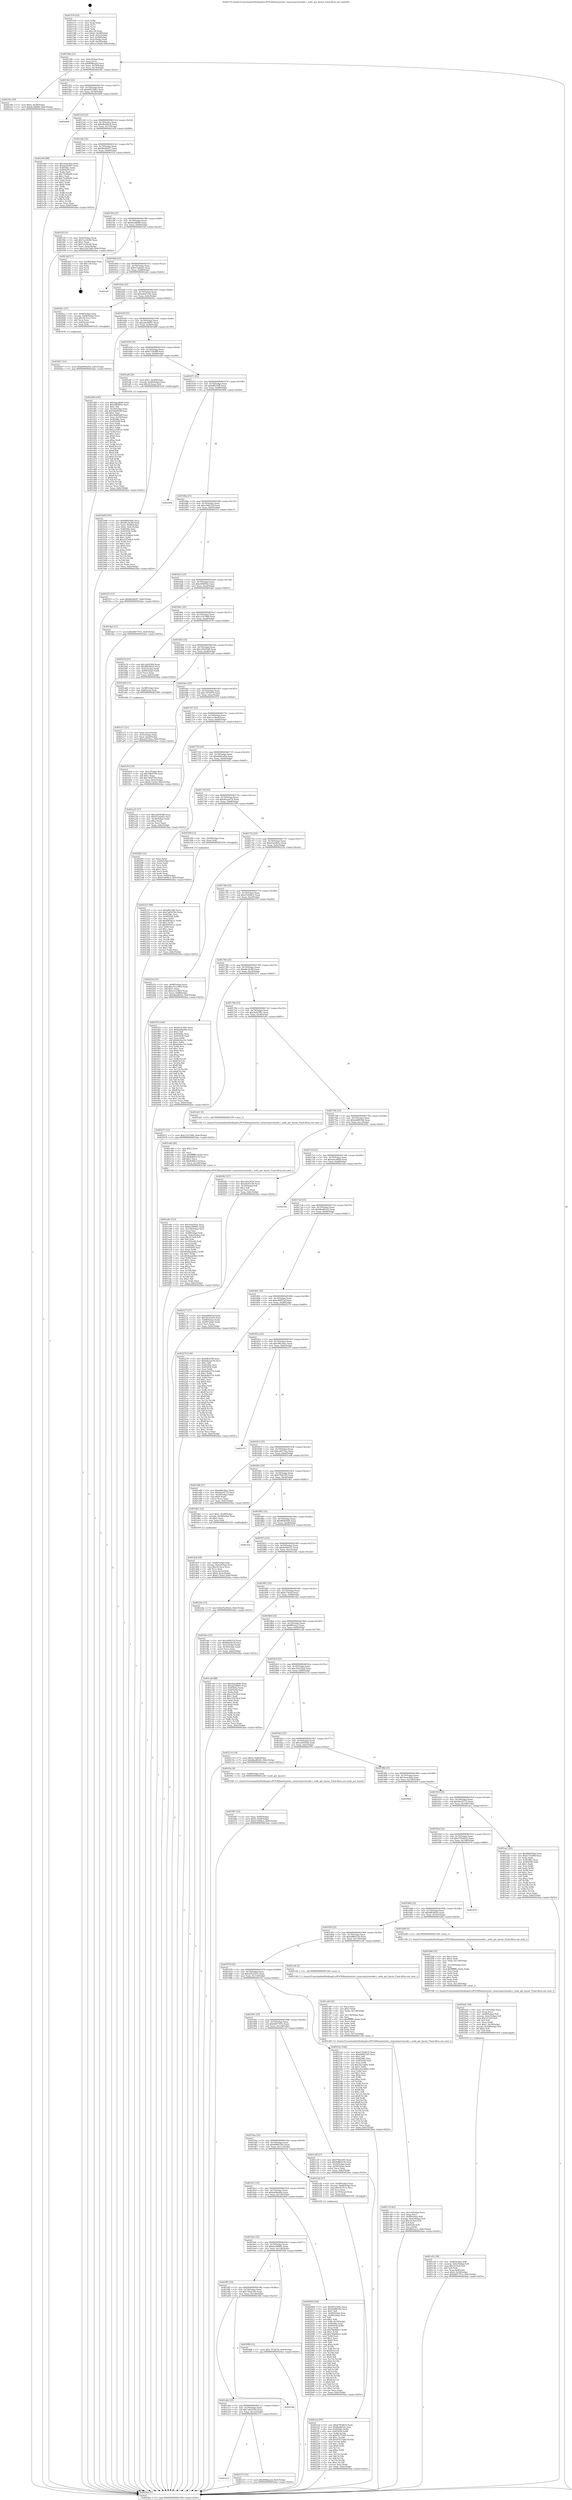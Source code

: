 digraph "0x401570" {
  label = "0x401570 (/mnt/c/Users/mathe/Desktop/tcc/POCII/binaries/extr_swayswaytreenode.c_node_get_layout_Final-ollvm.out::main(0))"
  labelloc = "t"
  node[shape=record]

  Entry [label="",width=0.3,height=0.3,shape=circle,fillcolor=black,style=filled]
  "0x40159b" [label="{
     0x40159b [23]\l
     | [instrs]\l
     &nbsp;&nbsp;0x40159b \<+3\>: mov -0x6c(%rbp),%eax\l
     &nbsp;&nbsp;0x40159e \<+2\>: mov %eax,%ecx\l
     &nbsp;&nbsp;0x4015a0 \<+6\>: sub $0x809baa2d,%ecx\l
     &nbsp;&nbsp;0x4015a6 \<+3\>: mov %eax,-0x70(%rbp)\l
     &nbsp;&nbsp;0x4015a9 \<+3\>: mov %ecx,-0x74(%rbp)\l
     &nbsp;&nbsp;0x4015ac \<+6\>: je 000000000040239c \<main+0xe2c\>\l
  }"]
  "0x40239c" [label="{
     0x40239c [19]\l
     | [instrs]\l
     &nbsp;&nbsp;0x40239c \<+7\>: movl $0x0,-0x28(%rbp)\l
     &nbsp;&nbsp;0x4023a3 \<+7\>: movl $0x8e2dfd69,-0x6c(%rbp)\l
     &nbsp;&nbsp;0x4023aa \<+5\>: jmp 00000000004024ae \<main+0xf3e\>\l
  }"]
  "0x4015b2" [label="{
     0x4015b2 [22]\l
     | [instrs]\l
     &nbsp;&nbsp;0x4015b2 \<+5\>: jmp 00000000004015b7 \<main+0x47\>\l
     &nbsp;&nbsp;0x4015b7 \<+3\>: mov -0x70(%rbp),%eax\l
     &nbsp;&nbsp;0x4015ba \<+5\>: sub $0x8452306c,%eax\l
     &nbsp;&nbsp;0x4015bf \<+3\>: mov %eax,-0x78(%rbp)\l
     &nbsp;&nbsp;0x4015c2 \<+6\>: je 0000000000402468 \<main+0xef8\>\l
  }"]
  Exit [label="",width=0.3,height=0.3,shape=circle,fillcolor=black,style=filled,peripheries=2]
  "0x402468" [label="{
     0x402468\l
  }", style=dashed]
  "0x4015c8" [label="{
     0x4015c8 [22]\l
     | [instrs]\l
     &nbsp;&nbsp;0x4015c8 \<+5\>: jmp 00000000004015cd \<main+0x5d\>\l
     &nbsp;&nbsp;0x4015cd \<+3\>: mov -0x70(%rbp),%eax\l
     &nbsp;&nbsp;0x4015d0 \<+5\>: sub $0x88e0dcc8,%eax\l
     &nbsp;&nbsp;0x4015d5 \<+3\>: mov %eax,-0x7c(%rbp)\l
     &nbsp;&nbsp;0x4015d8 \<+6\>: je 0000000000401e09 \<main+0x899\>\l
  }"]
  "0x401a27" [label="{
     0x401a27\l
  }", style=dashed]
  "0x401e09" [label="{
     0x401e09 [88]\l
     | [instrs]\l
     &nbsp;&nbsp;0x401e09 \<+5\>: mov $0x3eeec82a,%eax\l
     &nbsp;&nbsp;0x401e0e \<+5\>: mov $0xda263f01,%ecx\l
     &nbsp;&nbsp;0x401e13 \<+7\>: mov 0x40506c,%edx\l
     &nbsp;&nbsp;0x401e1a \<+7\>: mov 0x405058,%esi\l
     &nbsp;&nbsp;0x401e21 \<+2\>: mov %edx,%edi\l
     &nbsp;&nbsp;0x401e23 \<+6\>: sub $0x75e88a0b,%edi\l
     &nbsp;&nbsp;0x401e29 \<+3\>: sub $0x1,%edi\l
     &nbsp;&nbsp;0x401e2c \<+6\>: add $0x75e88a0b,%edi\l
     &nbsp;&nbsp;0x401e32 \<+3\>: imul %edi,%edx\l
     &nbsp;&nbsp;0x401e35 \<+3\>: and $0x1,%edx\l
     &nbsp;&nbsp;0x401e38 \<+3\>: cmp $0x0,%edx\l
     &nbsp;&nbsp;0x401e3b \<+4\>: sete %r8b\l
     &nbsp;&nbsp;0x401e3f \<+3\>: cmp $0xa,%esi\l
     &nbsp;&nbsp;0x401e42 \<+4\>: setl %r9b\l
     &nbsp;&nbsp;0x401e46 \<+3\>: mov %r8b,%r10b\l
     &nbsp;&nbsp;0x401e49 \<+3\>: and %r9b,%r10b\l
     &nbsp;&nbsp;0x401e4c \<+3\>: xor %r9b,%r8b\l
     &nbsp;&nbsp;0x401e4f \<+3\>: or %r8b,%r10b\l
     &nbsp;&nbsp;0x401e52 \<+4\>: test $0x1,%r10b\l
     &nbsp;&nbsp;0x401e56 \<+3\>: cmovne %ecx,%eax\l
     &nbsp;&nbsp;0x401e59 \<+3\>: mov %eax,-0x6c(%rbp)\l
     &nbsp;&nbsp;0x401e5c \<+5\>: jmp 00000000004024ae \<main+0xf3e\>\l
  }"]
  "0x4015de" [label="{
     0x4015de [22]\l
     | [instrs]\l
     &nbsp;&nbsp;0x4015de \<+5\>: jmp 00000000004015e3 \<main+0x73\>\l
     &nbsp;&nbsp;0x4015e3 \<+3\>: mov -0x70(%rbp),%eax\l
     &nbsp;&nbsp;0x4015e6 \<+5\>: sub $0x8b2b82f7,%eax\l
     &nbsp;&nbsp;0x4015eb \<+3\>: mov %eax,-0x80(%rbp)\l
     &nbsp;&nbsp;0x4015ee \<+6\>: je 0000000000401f3f \<main+0x9cf\>\l
  }"]
  "0x402373" [label="{
     0x402373 [12]\l
     | [instrs]\l
     &nbsp;&nbsp;0x402373 \<+7\>: movl $0x809baa2d,-0x6c(%rbp)\l
     &nbsp;&nbsp;0x40237a \<+5\>: jmp 00000000004024ae \<main+0xf3e\>\l
  }"]
  "0x401f3f" [label="{
     0x401f3f [31]\l
     | [instrs]\l
     &nbsp;&nbsp;0x401f3f \<+3\>: mov -0x4c(%rbp),%eax\l
     &nbsp;&nbsp;0x401f42 \<+5\>: add $0x7ca34c00,%eax\l
     &nbsp;&nbsp;0x401f47 \<+3\>: add $0x1,%eax\l
     &nbsp;&nbsp;0x401f4a \<+5\>: sub $0x7ca34c00,%eax\l
     &nbsp;&nbsp;0x401f4f \<+3\>: mov %eax,-0x4c(%rbp)\l
     &nbsp;&nbsp;0x401f52 \<+7\>: movl $0xc21b74d6,-0x6c(%rbp)\l
     &nbsp;&nbsp;0x401f59 \<+5\>: jmp 00000000004024ae \<main+0xf3e\>\l
  }"]
  "0x4015f4" [label="{
     0x4015f4 [25]\l
     | [instrs]\l
     &nbsp;&nbsp;0x4015f4 \<+5\>: jmp 00000000004015f9 \<main+0x89\>\l
     &nbsp;&nbsp;0x4015f9 \<+3\>: mov -0x70(%rbp),%eax\l
     &nbsp;&nbsp;0x4015fc \<+5\>: sub $0x8e2dfd69,%eax\l
     &nbsp;&nbsp;0x401601 \<+6\>: mov %eax,-0x84(%rbp)\l
     &nbsp;&nbsp;0x401607 \<+6\>: je 00000000004023af \<main+0xe3f\>\l
  }"]
  "0x401a0e" [label="{
     0x401a0e [25]\l
     | [instrs]\l
     &nbsp;&nbsp;0x401a0e \<+5\>: jmp 0000000000401a13 \<main+0x4a3\>\l
     &nbsp;&nbsp;0x401a13 \<+3\>: mov -0x70(%rbp),%eax\l
     &nbsp;&nbsp;0x401a16 \<+5\>: sub $0x7a8167b0,%eax\l
     &nbsp;&nbsp;0x401a1b \<+6\>: mov %eax,-0x12c(%rbp)\l
     &nbsp;&nbsp;0x401a21 \<+6\>: je 0000000000402373 \<main+0xe03\>\l
  }"]
  "0x4023af" [label="{
     0x4023af [17]\l
     | [instrs]\l
     &nbsp;&nbsp;0x4023af \<+3\>: mov -0x28(%rbp),%eax\l
     &nbsp;&nbsp;0x4023b2 \<+7\>: add $0x138,%rsp\l
     &nbsp;&nbsp;0x4023b9 \<+1\>: pop %rbx\l
     &nbsp;&nbsp;0x4023ba \<+2\>: pop %r14\l
     &nbsp;&nbsp;0x4023bc \<+2\>: pop %r15\l
     &nbsp;&nbsp;0x4023be \<+1\>: pop %rbp\l
     &nbsp;&nbsp;0x4023bf \<+1\>: ret\l
  }"]
  "0x40160d" [label="{
     0x40160d [25]\l
     | [instrs]\l
     &nbsp;&nbsp;0x40160d \<+5\>: jmp 0000000000401612 \<main+0xa2\>\l
     &nbsp;&nbsp;0x401612 \<+3\>: mov -0x70(%rbp),%eax\l
     &nbsp;&nbsp;0x401615 \<+5\>: sub $0x972a6e02,%eax\l
     &nbsp;&nbsp;0x40161a \<+6\>: mov %eax,-0x88(%rbp)\l
     &nbsp;&nbsp;0x401620 \<+6\>: je 0000000000401a4c \<main+0x4dc\>\l
  }"]
  "0x40238b" [label="{
     0x40238b\l
  }", style=dashed]
  "0x401a4c" [label="{
     0x401a4c\l
  }", style=dashed]
  "0x401626" [label="{
     0x401626 [25]\l
     | [instrs]\l
     &nbsp;&nbsp;0x401626 \<+5\>: jmp 000000000040162b \<main+0xbb\>\l
     &nbsp;&nbsp;0x40162b \<+3\>: mov -0x70(%rbp),%eax\l
     &nbsp;&nbsp;0x40162e \<+5\>: sub $0xa0ed7e36,%eax\l
     &nbsp;&nbsp;0x401633 \<+6\>: mov %eax,-0x8c(%rbp)\l
     &nbsp;&nbsp;0x401639 \<+6\>: je 00000000004020cc \<main+0xb5c\>\l
  }"]
  "0x402315" [label="{
     0x402315 [94]\l
     | [instrs]\l
     &nbsp;&nbsp;0x402315 \<+5\>: mov $0xbff225f9,%ecx\l
     &nbsp;&nbsp;0x40231a \<+5\>: mov $0x7a8167b0,%edx\l
     &nbsp;&nbsp;0x40231f \<+7\>: mov 0x40506c,%esi\l
     &nbsp;&nbsp;0x402326 \<+8\>: mov 0x405058,%r8d\l
     &nbsp;&nbsp;0x40232e \<+3\>: mov %esi,%r9d\l
     &nbsp;&nbsp;0x402331 \<+7\>: add $0x69f34cc1,%r9d\l
     &nbsp;&nbsp;0x402338 \<+4\>: sub $0x1,%r9d\l
     &nbsp;&nbsp;0x40233c \<+7\>: sub $0x69f34cc1,%r9d\l
     &nbsp;&nbsp;0x402343 \<+4\>: imul %r9d,%esi\l
     &nbsp;&nbsp;0x402347 \<+3\>: and $0x1,%esi\l
     &nbsp;&nbsp;0x40234a \<+3\>: cmp $0x0,%esi\l
     &nbsp;&nbsp;0x40234d \<+4\>: sete %r10b\l
     &nbsp;&nbsp;0x402351 \<+4\>: cmp $0xa,%r8d\l
     &nbsp;&nbsp;0x402355 \<+4\>: setl %r11b\l
     &nbsp;&nbsp;0x402359 \<+3\>: mov %r10b,%bl\l
     &nbsp;&nbsp;0x40235c \<+3\>: and %r11b,%bl\l
     &nbsp;&nbsp;0x40235f \<+3\>: xor %r11b,%r10b\l
     &nbsp;&nbsp;0x402362 \<+3\>: or %r10b,%bl\l
     &nbsp;&nbsp;0x402365 \<+3\>: test $0x1,%bl\l
     &nbsp;&nbsp;0x402368 \<+3\>: cmovne %edx,%ecx\l
     &nbsp;&nbsp;0x40236b \<+3\>: mov %ecx,-0x6c(%rbp)\l
     &nbsp;&nbsp;0x40236e \<+5\>: jmp 00000000004024ae \<main+0xf3e\>\l
  }"]
  "0x4020cc" [label="{
     0x4020cc [27]\l
     | [instrs]\l
     &nbsp;&nbsp;0x4020cc \<+4\>: mov -0x48(%rbp),%rax\l
     &nbsp;&nbsp;0x4020d0 \<+4\>: movslq -0x64(%rbp),%rcx\l
     &nbsp;&nbsp;0x4020d4 \<+4\>: imul $0x18,%rcx,%rcx\l
     &nbsp;&nbsp;0x4020d8 \<+3\>: add %rcx,%rax\l
     &nbsp;&nbsp;0x4020db \<+4\>: mov 0x8(%rax),%rax\l
     &nbsp;&nbsp;0x4020df \<+3\>: mov %rax,%rdi\l
     &nbsp;&nbsp;0x4020e2 \<+5\>: call 0000000000401030 \<free@plt\>\l
     | [calls]\l
     &nbsp;&nbsp;0x401030 \{1\} (unknown)\l
  }"]
  "0x40163f" [label="{
     0x40163f [25]\l
     | [instrs]\l
     &nbsp;&nbsp;0x40163f \<+5\>: jmp 0000000000401644 \<main+0xd4\>\l
     &nbsp;&nbsp;0x401644 \<+3\>: mov -0x70(%rbp),%eax\l
     &nbsp;&nbsp;0x401647 \<+5\>: sub $0xade39001,%eax\l
     &nbsp;&nbsp;0x40164c \<+6\>: mov %eax,-0x90(%rbp)\l
     &nbsp;&nbsp;0x401652 \<+6\>: je 0000000000401d00 \<main+0x790\>\l
  }"]
  "0x4021ed" [label="{
     0x4021ed [97]\l
     | [instrs]\l
     &nbsp;&nbsp;0x4021ed \<+5\>: mov $0x4795d635,%edx\l
     &nbsp;&nbsp;0x4021f2 \<+5\>: mov $0xfbe0d222,%esi\l
     &nbsp;&nbsp;0x4021f7 \<+8\>: mov 0x40506c,%r8d\l
     &nbsp;&nbsp;0x4021ff \<+8\>: mov 0x405058,%r9d\l
     &nbsp;&nbsp;0x402207 \<+3\>: mov %r8d,%r10d\l
     &nbsp;&nbsp;0x40220a \<+7\>: sub $0x97077d40,%r10d\l
     &nbsp;&nbsp;0x402211 \<+4\>: sub $0x1,%r10d\l
     &nbsp;&nbsp;0x402215 \<+7\>: add $0x97077d40,%r10d\l
     &nbsp;&nbsp;0x40221c \<+4\>: imul %r10d,%r8d\l
     &nbsp;&nbsp;0x402220 \<+4\>: and $0x1,%r8d\l
     &nbsp;&nbsp;0x402224 \<+4\>: cmp $0x0,%r8d\l
     &nbsp;&nbsp;0x402228 \<+4\>: sete %r11b\l
     &nbsp;&nbsp;0x40222c \<+4\>: cmp $0xa,%r9d\l
     &nbsp;&nbsp;0x402230 \<+3\>: setl %bl\l
     &nbsp;&nbsp;0x402233 \<+3\>: mov %r11b,%r14b\l
     &nbsp;&nbsp;0x402236 \<+3\>: and %bl,%r14b\l
     &nbsp;&nbsp;0x402239 \<+3\>: xor %bl,%r11b\l
     &nbsp;&nbsp;0x40223c \<+3\>: or %r11b,%r14b\l
     &nbsp;&nbsp;0x40223f \<+4\>: test $0x1,%r14b\l
     &nbsp;&nbsp;0x402243 \<+3\>: cmovne %esi,%edx\l
     &nbsp;&nbsp;0x402246 \<+3\>: mov %edx,-0x6c(%rbp)\l
     &nbsp;&nbsp;0x402249 \<+5\>: jmp 00000000004024ae \<main+0xf3e\>\l
  }"]
  "0x401d00" [label="{
     0x401d00 [165]\l
     | [instrs]\l
     &nbsp;&nbsp;0x401d00 \<+5\>: mov $0xdaacd648,%eax\l
     &nbsp;&nbsp;0x401d05 \<+5\>: mov $0xc0f0095e,%ecx\l
     &nbsp;&nbsp;0x401d0a \<+2\>: mov $0x1,%dl\l
     &nbsp;&nbsp;0x401d0c \<+3\>: mov -0x54(%rbp),%esi\l
     &nbsp;&nbsp;0x401d0f \<+6\>: add $0x56d4928f,%esi\l
     &nbsp;&nbsp;0x401d15 \<+3\>: add $0x1,%esi\l
     &nbsp;&nbsp;0x401d18 \<+6\>: sub $0x56d4928f,%esi\l
     &nbsp;&nbsp;0x401d1e \<+3\>: mov %esi,-0x54(%rbp)\l
     &nbsp;&nbsp;0x401d21 \<+7\>: mov 0x40506c,%esi\l
     &nbsp;&nbsp;0x401d28 \<+7\>: mov 0x405058,%edi\l
     &nbsp;&nbsp;0x401d2f \<+3\>: mov %esi,%r8d\l
     &nbsp;&nbsp;0x401d32 \<+7\>: sub $0x1a35853c,%r8d\l
     &nbsp;&nbsp;0x401d39 \<+4\>: sub $0x1,%r8d\l
     &nbsp;&nbsp;0x401d3d \<+7\>: add $0x1a35853c,%r8d\l
     &nbsp;&nbsp;0x401d44 \<+4\>: imul %r8d,%esi\l
     &nbsp;&nbsp;0x401d48 \<+3\>: and $0x1,%esi\l
     &nbsp;&nbsp;0x401d4b \<+3\>: cmp $0x0,%esi\l
     &nbsp;&nbsp;0x401d4e \<+4\>: sete %r9b\l
     &nbsp;&nbsp;0x401d52 \<+3\>: cmp $0xa,%edi\l
     &nbsp;&nbsp;0x401d55 \<+4\>: setl %r10b\l
     &nbsp;&nbsp;0x401d59 \<+3\>: mov %r9b,%r11b\l
     &nbsp;&nbsp;0x401d5c \<+4\>: xor $0xff,%r11b\l
     &nbsp;&nbsp;0x401d60 \<+3\>: mov %r10b,%bl\l
     &nbsp;&nbsp;0x401d63 \<+3\>: xor $0xff,%bl\l
     &nbsp;&nbsp;0x401d66 \<+3\>: xor $0x0,%dl\l
     &nbsp;&nbsp;0x401d69 \<+3\>: mov %r11b,%r14b\l
     &nbsp;&nbsp;0x401d6c \<+4\>: and $0x0,%r14b\l
     &nbsp;&nbsp;0x401d70 \<+3\>: and %dl,%r9b\l
     &nbsp;&nbsp;0x401d73 \<+3\>: mov %bl,%r15b\l
     &nbsp;&nbsp;0x401d76 \<+4\>: and $0x0,%r15b\l
     &nbsp;&nbsp;0x401d7a \<+3\>: and %dl,%r10b\l
     &nbsp;&nbsp;0x401d7d \<+3\>: or %r9b,%r14b\l
     &nbsp;&nbsp;0x401d80 \<+3\>: or %r10b,%r15b\l
     &nbsp;&nbsp;0x401d83 \<+3\>: xor %r15b,%r14b\l
     &nbsp;&nbsp;0x401d86 \<+3\>: or %bl,%r11b\l
     &nbsp;&nbsp;0x401d89 \<+4\>: xor $0xff,%r11b\l
     &nbsp;&nbsp;0x401d8d \<+3\>: or $0x0,%dl\l
     &nbsp;&nbsp;0x401d90 \<+3\>: and %dl,%r11b\l
     &nbsp;&nbsp;0x401d93 \<+3\>: or %r11b,%r14b\l
     &nbsp;&nbsp;0x401d96 \<+4\>: test $0x1,%r14b\l
     &nbsp;&nbsp;0x401d9a \<+3\>: cmovne %ecx,%eax\l
     &nbsp;&nbsp;0x401d9d \<+3\>: mov %eax,-0x6c(%rbp)\l
     &nbsp;&nbsp;0x401da0 \<+5\>: jmp 00000000004024ae \<main+0xf3e\>\l
  }"]
  "0x401658" [label="{
     0x401658 [25]\l
     | [instrs]\l
     &nbsp;&nbsp;0x401658 \<+5\>: jmp 000000000040165d \<main+0xed\>\l
     &nbsp;&nbsp;0x40165d \<+3\>: mov -0x70(%rbp),%eax\l
     &nbsp;&nbsp;0x401660 \<+5\>: sub $0xb735e99f,%eax\l
     &nbsp;&nbsp;0x401665 \<+6\>: mov %eax,-0x94(%rbp)\l
     &nbsp;&nbsp;0x40166b \<+6\>: je 0000000000401af4 \<main+0x584\>\l
  }"]
  "0x4020e7" [label="{
     0x4020e7 [12]\l
     | [instrs]\l
     &nbsp;&nbsp;0x4020e7 \<+7\>: movl $0xd0992d5d,-0x6c(%rbp)\l
     &nbsp;&nbsp;0x4020ee \<+5\>: jmp 00000000004024ae \<main+0xf3e\>\l
  }"]
  "0x401af4" [label="{
     0x401af4 [20]\l
     | [instrs]\l
     &nbsp;&nbsp;0x401af4 \<+7\>: movl $0x1,-0x40(%rbp)\l
     &nbsp;&nbsp;0x401afb \<+4\>: movslq -0x40(%rbp),%rax\l
     &nbsp;&nbsp;0x401aff \<+4\>: imul $0x18,%rax,%rdi\l
     &nbsp;&nbsp;0x401b03 \<+5\>: call 0000000000401050 \<malloc@plt\>\l
     | [calls]\l
     &nbsp;&nbsp;0x401050 \{1\} (unknown)\l
  }"]
  "0x401671" [label="{
     0x401671 [25]\l
     | [instrs]\l
     &nbsp;&nbsp;0x401671 \<+5\>: jmp 0000000000401676 \<main+0x106\>\l
     &nbsp;&nbsp;0x401676 \<+3\>: mov -0x70(%rbp),%eax\l
     &nbsp;&nbsp;0x401679 \<+5\>: sub $0xbff225f9,%eax\l
     &nbsp;&nbsp;0x40167e \<+6\>: mov %eax,-0x98(%rbp)\l
     &nbsp;&nbsp;0x401684 \<+6\>: je 000000000040249b \<main+0xf2b\>\l
  }"]
  "0x401f67" [label="{
     0x401f67 [22]\l
     | [instrs]\l
     &nbsp;&nbsp;0x401f67 \<+3\>: mov %eax,-0x60(%rbp)\l
     &nbsp;&nbsp;0x401f6a \<+7\>: movl $0x0,-0x64(%rbp)\l
     &nbsp;&nbsp;0x401f71 \<+7\>: movl $0xd7a006c2,-0x6c(%rbp)\l
     &nbsp;&nbsp;0x401f78 \<+5\>: jmp 00000000004024ae \<main+0xf3e\>\l
  }"]
  "0x40249b" [label="{
     0x40249b\l
  }", style=dashed]
  "0x40168a" [label="{
     0x40168a [25]\l
     | [instrs]\l
     &nbsp;&nbsp;0x40168a \<+5\>: jmp 000000000040168f \<main+0x11f\>\l
     &nbsp;&nbsp;0x40168f \<+3\>: mov -0x70(%rbp),%eax\l
     &nbsp;&nbsp;0x401692 \<+5\>: sub $0xc048222f,%eax\l
     &nbsp;&nbsp;0x401697 \<+6\>: mov %eax,-0x9c(%rbp)\l
     &nbsp;&nbsp;0x40169d \<+6\>: je 0000000000401f33 \<main+0x9c3\>\l
  }"]
  "0x4019f5" [label="{
     0x4019f5 [25]\l
     | [instrs]\l
     &nbsp;&nbsp;0x4019f5 \<+5\>: jmp 00000000004019fa \<main+0x48a\>\l
     &nbsp;&nbsp;0x4019fa \<+3\>: mov -0x70(%rbp),%eax\l
     &nbsp;&nbsp;0x4019fd \<+5\>: sub $0x756ae181,%eax\l
     &nbsp;&nbsp;0x401a02 \<+6\>: mov %eax,-0x128(%rbp)\l
     &nbsp;&nbsp;0x401a08 \<+6\>: je 000000000040238b \<main+0xe1b\>\l
  }"]
  "0x401f33" [label="{
     0x401f33 [12]\l
     | [instrs]\l
     &nbsp;&nbsp;0x401f33 \<+7\>: movl $0x8b2b82f7,-0x6c(%rbp)\l
     &nbsp;&nbsp;0x401f3a \<+5\>: jmp 00000000004024ae \<main+0xf3e\>\l
  }"]
  "0x4016a3" [label="{
     0x4016a3 [25]\l
     | [instrs]\l
     &nbsp;&nbsp;0x4016a3 \<+5\>: jmp 00000000004016a8 \<main+0x138\>\l
     &nbsp;&nbsp;0x4016a8 \<+3\>: mov -0x70(%rbp),%eax\l
     &nbsp;&nbsp;0x4016ab \<+5\>: sub $0xc0f0095e,%eax\l
     &nbsp;&nbsp;0x4016b0 \<+6\>: mov %eax,-0xa0(%rbp)\l
     &nbsp;&nbsp;0x4016b6 \<+6\>: je 0000000000401da5 \<main+0x835\>\l
  }"]
  "0x401f08" [label="{
     0x401f08 [12]\l
     | [instrs]\l
     &nbsp;&nbsp;0x401f08 \<+7\>: movl $0xc707b078,-0x6c(%rbp)\l
     &nbsp;&nbsp;0x401f0f \<+5\>: jmp 00000000004024ae \<main+0xf3e\>\l
  }"]
  "0x401da5" [label="{
     0x401da5 [12]\l
     | [instrs]\l
     &nbsp;&nbsp;0x401da5 \<+7\>: movl $0x6487707e,-0x6c(%rbp)\l
     &nbsp;&nbsp;0x401dac \<+5\>: jmp 00000000004024ae \<main+0xf3e\>\l
  }"]
  "0x4016bc" [label="{
     0x4016bc [25]\l
     | [instrs]\l
     &nbsp;&nbsp;0x4016bc \<+5\>: jmp 00000000004016c1 \<main+0x151\>\l
     &nbsp;&nbsp;0x4016c1 \<+3\>: mov -0x70(%rbp),%eax\l
     &nbsp;&nbsp;0x4016c4 \<+5\>: sub $0xc21b74d6,%eax\l
     &nbsp;&nbsp;0x4016c9 \<+6\>: mov %eax,-0xa4(%rbp)\l
     &nbsp;&nbsp;0x4016cf \<+6\>: je 0000000000401b7d \<main+0x60d\>\l
  }"]
  "0x4019dc" [label="{
     0x4019dc [25]\l
     | [instrs]\l
     &nbsp;&nbsp;0x4019dc \<+5\>: jmp 00000000004019e1 \<main+0x471\>\l
     &nbsp;&nbsp;0x4019e1 \<+3\>: mov -0x70(%rbp),%eax\l
     &nbsp;&nbsp;0x4019e4 \<+5\>: sub $0x6a39690c,%eax\l
     &nbsp;&nbsp;0x4019e9 \<+6\>: mov %eax,-0x124(%rbp)\l
     &nbsp;&nbsp;0x4019ef \<+6\>: je 0000000000401f08 \<main+0x998\>\l
  }"]
  "0x401b7d" [label="{
     0x401b7d [27]\l
     | [instrs]\l
     &nbsp;&nbsp;0x401b7d \<+5\>: mov $0x3a95f36d,%eax\l
     &nbsp;&nbsp;0x401b82 \<+5\>: mov $0x48f34624,%ecx\l
     &nbsp;&nbsp;0x401b87 \<+3\>: mov -0x4c(%rbp),%edx\l
     &nbsp;&nbsp;0x401b8a \<+3\>: cmp -0x40(%rbp),%edx\l
     &nbsp;&nbsp;0x401b8d \<+3\>: cmovl %ecx,%eax\l
     &nbsp;&nbsp;0x401b90 \<+3\>: mov %eax,-0x6c(%rbp)\l
     &nbsp;&nbsp;0x401b93 \<+5\>: jmp 00000000004024ae \<main+0xf3e\>\l
  }"]
  "0x4016d5" [label="{
     0x4016d5 [25]\l
     | [instrs]\l
     &nbsp;&nbsp;0x4016d5 \<+5\>: jmp 00000000004016da \<main+0x16a\>\l
     &nbsp;&nbsp;0x4016da \<+3\>: mov -0x70(%rbp),%eax\l
     &nbsp;&nbsp;0x4016dd \<+5\>: sub $0xc265d5d8,%eax\l
     &nbsp;&nbsp;0x4016e2 \<+6\>: mov %eax,-0xa8(%rbp)\l
     &nbsp;&nbsp;0x4016e8 \<+6\>: je 0000000000401a64 \<main+0x4f4\>\l
  }"]
  "0x40200d" [label="{
     0x40200d [164]\l
     | [instrs]\l
     &nbsp;&nbsp;0x40200d \<+5\>: mov $0x8452306c,%eax\l
     &nbsp;&nbsp;0x402012 \<+5\>: mov $0xda88934d,%ecx\l
     &nbsp;&nbsp;0x402017 \<+2\>: mov $0x1,%dl\l
     &nbsp;&nbsp;0x402019 \<+3\>: mov -0x64(%rbp),%esi\l
     &nbsp;&nbsp;0x40201c \<+3\>: cmp -0x40(%rbp),%esi\l
     &nbsp;&nbsp;0x40201f \<+4\>: setl %dil\l
     &nbsp;&nbsp;0x402023 \<+4\>: and $0x1,%dil\l
     &nbsp;&nbsp;0x402027 \<+4\>: mov %dil,-0x19(%rbp)\l
     &nbsp;&nbsp;0x40202b \<+7\>: mov 0x40506c,%esi\l
     &nbsp;&nbsp;0x402032 \<+8\>: mov 0x405058,%r8d\l
     &nbsp;&nbsp;0x40203a \<+3\>: mov %esi,%r9d\l
     &nbsp;&nbsp;0x40203d \<+7\>: sub $0x78b486e1,%r9d\l
     &nbsp;&nbsp;0x402044 \<+4\>: sub $0x1,%r9d\l
     &nbsp;&nbsp;0x402048 \<+7\>: add $0x78b486e1,%r9d\l
     &nbsp;&nbsp;0x40204f \<+4\>: imul %r9d,%esi\l
     &nbsp;&nbsp;0x402053 \<+3\>: and $0x1,%esi\l
     &nbsp;&nbsp;0x402056 \<+3\>: cmp $0x0,%esi\l
     &nbsp;&nbsp;0x402059 \<+4\>: sete %dil\l
     &nbsp;&nbsp;0x40205d \<+4\>: cmp $0xa,%r8d\l
     &nbsp;&nbsp;0x402061 \<+4\>: setl %r10b\l
     &nbsp;&nbsp;0x402065 \<+3\>: mov %dil,%r11b\l
     &nbsp;&nbsp;0x402068 \<+4\>: xor $0xff,%r11b\l
     &nbsp;&nbsp;0x40206c \<+3\>: mov %r10b,%bl\l
     &nbsp;&nbsp;0x40206f \<+3\>: xor $0xff,%bl\l
     &nbsp;&nbsp;0x402072 \<+3\>: xor $0x0,%dl\l
     &nbsp;&nbsp;0x402075 \<+3\>: mov %r11b,%r14b\l
     &nbsp;&nbsp;0x402078 \<+4\>: and $0x0,%r14b\l
     &nbsp;&nbsp;0x40207c \<+3\>: and %dl,%dil\l
     &nbsp;&nbsp;0x40207f \<+3\>: mov %bl,%r15b\l
     &nbsp;&nbsp;0x402082 \<+4\>: and $0x0,%r15b\l
     &nbsp;&nbsp;0x402086 \<+3\>: and %dl,%r10b\l
     &nbsp;&nbsp;0x402089 \<+3\>: or %dil,%r14b\l
     &nbsp;&nbsp;0x40208c \<+3\>: or %r10b,%r15b\l
     &nbsp;&nbsp;0x40208f \<+3\>: xor %r15b,%r14b\l
     &nbsp;&nbsp;0x402092 \<+3\>: or %bl,%r11b\l
     &nbsp;&nbsp;0x402095 \<+4\>: xor $0xff,%r11b\l
     &nbsp;&nbsp;0x402099 \<+3\>: or $0x0,%dl\l
     &nbsp;&nbsp;0x40209c \<+3\>: and %dl,%r11b\l
     &nbsp;&nbsp;0x40209f \<+3\>: or %r11b,%r14b\l
     &nbsp;&nbsp;0x4020a2 \<+4\>: test $0x1,%r14b\l
     &nbsp;&nbsp;0x4020a6 \<+3\>: cmovne %ecx,%eax\l
     &nbsp;&nbsp;0x4020a9 \<+3\>: mov %eax,-0x6c(%rbp)\l
     &nbsp;&nbsp;0x4020ac \<+5\>: jmp 00000000004024ae \<main+0xf3e\>\l
  }"]
  "0x401a64" [label="{
     0x401a64 [13]\l
     | [instrs]\l
     &nbsp;&nbsp;0x401a64 \<+4\>: mov -0x38(%rbp),%rax\l
     &nbsp;&nbsp;0x401a68 \<+4\>: mov 0x8(%rax),%rdi\l
     &nbsp;&nbsp;0x401a6c \<+5\>: call 0000000000401060 \<atoi@plt\>\l
     | [calls]\l
     &nbsp;&nbsp;0x401060 \{1\} (unknown)\l
  }"]
  "0x4016ee" [label="{
     0x4016ee [25]\l
     | [instrs]\l
     &nbsp;&nbsp;0x4016ee \<+5\>: jmp 00000000004016f3 \<main+0x183\>\l
     &nbsp;&nbsp;0x4016f3 \<+3\>: mov -0x70(%rbp),%eax\l
     &nbsp;&nbsp;0x4016f6 \<+5\>: sub $0xc707b078,%eax\l
     &nbsp;&nbsp;0x4016fb \<+6\>: mov %eax,-0xac(%rbp)\l
     &nbsp;&nbsp;0x401701 \<+6\>: je 0000000000401f14 \<main+0x9a4\>\l
  }"]
  "0x4019c3" [label="{
     0x4019c3 [25]\l
     | [instrs]\l
     &nbsp;&nbsp;0x4019c3 \<+5\>: jmp 00000000004019c8 \<main+0x458\>\l
     &nbsp;&nbsp;0x4019c8 \<+3\>: mov -0x70(%rbp),%eax\l
     &nbsp;&nbsp;0x4019cb \<+5\>: sub $0x6a09a49e,%eax\l
     &nbsp;&nbsp;0x4019d0 \<+6\>: mov %eax,-0x120(%rbp)\l
     &nbsp;&nbsp;0x4019d6 \<+6\>: je 000000000040200d \<main+0xa9d\>\l
  }"]
  "0x401f14" [label="{
     0x401f14 [31]\l
     | [instrs]\l
     &nbsp;&nbsp;0x401f14 \<+3\>: mov -0x5c(%rbp),%eax\l
     &nbsp;&nbsp;0x401f17 \<+5\>: sub $0x7dfa0744,%eax\l
     &nbsp;&nbsp;0x401f1c \<+3\>: add $0x1,%eax\l
     &nbsp;&nbsp;0x401f1f \<+5\>: add $0x7dfa0744,%eax\l
     &nbsp;&nbsp;0x401f24 \<+3\>: mov %eax,-0x5c(%rbp)\l
     &nbsp;&nbsp;0x401f27 \<+7\>: movl $0xfc73e0cf,-0x6c(%rbp)\l
     &nbsp;&nbsp;0x401f2e \<+5\>: jmp 00000000004024ae \<main+0xf3e\>\l
  }"]
  "0x401707" [label="{
     0x401707 [25]\l
     | [instrs]\l
     &nbsp;&nbsp;0x401707 \<+5\>: jmp 000000000040170c \<main+0x19c\>\l
     &nbsp;&nbsp;0x40170c \<+3\>: mov -0x70(%rbp),%eax\l
     &nbsp;&nbsp;0x40170f \<+5\>: sub $0xccc24adf,%eax\l
     &nbsp;&nbsp;0x401714 \<+6\>: mov %eax,-0xb0(%rbp)\l
     &nbsp;&nbsp;0x40171a \<+6\>: je 0000000000401a31 \<main+0x4c1\>\l
  }"]
  "0x4021d2" [label="{
     0x4021d2 [27]\l
     | [instrs]\l
     &nbsp;&nbsp;0x4021d2 \<+4\>: mov -0x48(%rbp),%rax\l
     &nbsp;&nbsp;0x4021d6 \<+4\>: movslq -0x68(%rbp),%rcx\l
     &nbsp;&nbsp;0x4021da \<+4\>: imul $0x18,%rcx,%rcx\l
     &nbsp;&nbsp;0x4021de \<+3\>: add %rcx,%rax\l
     &nbsp;&nbsp;0x4021e1 \<+4\>: mov 0x10(%rax),%rax\l
     &nbsp;&nbsp;0x4021e5 \<+3\>: mov %rax,%rdi\l
     &nbsp;&nbsp;0x4021e8 \<+5\>: call 0000000000401030 \<free@plt\>\l
     | [calls]\l
     &nbsp;&nbsp;0x401030 \{1\} (unknown)\l
  }"]
  "0x401a31" [label="{
     0x401a31 [27]\l
     | [instrs]\l
     &nbsp;&nbsp;0x401a31 \<+5\>: mov $0xc265d5d8,%eax\l
     &nbsp;&nbsp;0x401a36 \<+5\>: mov $0x972a6e02,%ecx\l
     &nbsp;&nbsp;0x401a3b \<+3\>: mov -0x24(%rbp),%edx\l
     &nbsp;&nbsp;0x401a3e \<+3\>: cmp $0x2,%edx\l
     &nbsp;&nbsp;0x401a41 \<+3\>: cmovne %ecx,%eax\l
     &nbsp;&nbsp;0x401a44 \<+3\>: mov %eax,-0x6c(%rbp)\l
     &nbsp;&nbsp;0x401a47 \<+5\>: jmp 00000000004024ae \<main+0xf3e\>\l
  }"]
  "0x401720" [label="{
     0x401720 [25]\l
     | [instrs]\l
     &nbsp;&nbsp;0x401720 \<+5\>: jmp 0000000000401725 \<main+0x1b5\>\l
     &nbsp;&nbsp;0x401725 \<+3\>: mov -0x70(%rbp),%eax\l
     &nbsp;&nbsp;0x401728 \<+5\>: sub $0xd0992d5d,%eax\l
     &nbsp;&nbsp;0x40172d \<+6\>: mov %eax,-0xb4(%rbp)\l
     &nbsp;&nbsp;0x401733 \<+6\>: je 00000000004020f3 \<main+0xb83\>\l
  }"]
  "0x4024ae" [label="{
     0x4024ae [5]\l
     | [instrs]\l
     &nbsp;&nbsp;0x4024ae \<+5\>: jmp 000000000040159b \<main+0x2b\>\l
  }"]
  "0x401570" [label="{
     0x401570 [43]\l
     | [instrs]\l
     &nbsp;&nbsp;0x401570 \<+1\>: push %rbp\l
     &nbsp;&nbsp;0x401571 \<+3\>: mov %rsp,%rbp\l
     &nbsp;&nbsp;0x401574 \<+2\>: push %r15\l
     &nbsp;&nbsp;0x401576 \<+2\>: push %r14\l
     &nbsp;&nbsp;0x401578 \<+1\>: push %rbx\l
     &nbsp;&nbsp;0x401579 \<+7\>: sub $0x138,%rsp\l
     &nbsp;&nbsp;0x401580 \<+7\>: movl $0x0,-0x28(%rbp)\l
     &nbsp;&nbsp;0x401587 \<+3\>: mov %edi,-0x2c(%rbp)\l
     &nbsp;&nbsp;0x40158a \<+4\>: mov %rsi,-0x38(%rbp)\l
     &nbsp;&nbsp;0x40158e \<+3\>: mov -0x2c(%rbp),%edi\l
     &nbsp;&nbsp;0x401591 \<+3\>: mov %edi,-0x24(%rbp)\l
     &nbsp;&nbsp;0x401594 \<+7\>: movl $0xccc24adf,-0x6c(%rbp)\l
  }"]
  "0x401a71" [label="{
     0x401a71 [21]\l
     | [instrs]\l
     &nbsp;&nbsp;0x401a71 \<+3\>: mov %eax,-0x3c(%rbp)\l
     &nbsp;&nbsp;0x401a74 \<+3\>: mov -0x3c(%rbp),%eax\l
     &nbsp;&nbsp;0x401a77 \<+3\>: mov %eax,-0x20(%rbp)\l
     &nbsp;&nbsp;0x401a7a \<+7\>: movl $0xea4574ee,-0x6c(%rbp)\l
     &nbsp;&nbsp;0x401a81 \<+5\>: jmp 00000000004024ae \<main+0xf3e\>\l
  }"]
  "0x401e8e" [label="{
     0x401e8e [122]\l
     | [instrs]\l
     &nbsp;&nbsp;0x401e8e \<+5\>: mov $0x3eeec82a,%ecx\l
     &nbsp;&nbsp;0x401e93 \<+5\>: mov $0x6a39690c,%edx\l
     &nbsp;&nbsp;0x401e98 \<+6\>: mov -0x140(%rbp),%esi\l
     &nbsp;&nbsp;0x401e9e \<+3\>: imul %eax,%esi\l
     &nbsp;&nbsp;0x401ea1 \<+4\>: mov -0x48(%rbp),%rdi\l
     &nbsp;&nbsp;0x401ea5 \<+4\>: movslq -0x4c(%rbp),%r8\l
     &nbsp;&nbsp;0x401ea9 \<+4\>: imul $0x18,%r8,%r8\l
     &nbsp;&nbsp;0x401ead \<+3\>: add %r8,%rdi\l
     &nbsp;&nbsp;0x401eb0 \<+4\>: mov 0x10(%rdi),%rdi\l
     &nbsp;&nbsp;0x401eb4 \<+2\>: mov %esi,(%rdi)\l
     &nbsp;&nbsp;0x401eb6 \<+7\>: mov 0x40506c,%eax\l
     &nbsp;&nbsp;0x401ebd \<+7\>: mov 0x405058,%esi\l
     &nbsp;&nbsp;0x401ec4 \<+3\>: mov %eax,%r9d\l
     &nbsp;&nbsp;0x401ec7 \<+7\>: add $0x6aaeb8e2,%r9d\l
     &nbsp;&nbsp;0x401ece \<+4\>: sub $0x1,%r9d\l
     &nbsp;&nbsp;0x401ed2 \<+7\>: sub $0x6aaeb8e2,%r9d\l
     &nbsp;&nbsp;0x401ed9 \<+4\>: imul %r9d,%eax\l
     &nbsp;&nbsp;0x401edd \<+3\>: and $0x1,%eax\l
     &nbsp;&nbsp;0x401ee0 \<+3\>: cmp $0x0,%eax\l
     &nbsp;&nbsp;0x401ee3 \<+4\>: sete %r10b\l
     &nbsp;&nbsp;0x401ee7 \<+3\>: cmp $0xa,%esi\l
     &nbsp;&nbsp;0x401eea \<+4\>: setl %r11b\l
     &nbsp;&nbsp;0x401eee \<+3\>: mov %r10b,%bl\l
     &nbsp;&nbsp;0x401ef1 \<+3\>: and %r11b,%bl\l
     &nbsp;&nbsp;0x401ef4 \<+3\>: xor %r11b,%r10b\l
     &nbsp;&nbsp;0x401ef7 \<+3\>: or %r10b,%bl\l
     &nbsp;&nbsp;0x401efa \<+3\>: test $0x1,%bl\l
     &nbsp;&nbsp;0x401efd \<+3\>: cmovne %edx,%ecx\l
     &nbsp;&nbsp;0x401f00 \<+3\>: mov %ecx,-0x6c(%rbp)\l
     &nbsp;&nbsp;0x401f03 \<+5\>: jmp 00000000004024ae \<main+0xf3e\>\l
  }"]
  "0x4020f3" [label="{
     0x4020f3 [33]\l
     | [instrs]\l
     &nbsp;&nbsp;0x4020f3 \<+2\>: xor %eax,%eax\l
     &nbsp;&nbsp;0x4020f5 \<+3\>: mov -0x64(%rbp),%ecx\l
     &nbsp;&nbsp;0x4020f8 \<+2\>: mov %eax,%edx\l
     &nbsp;&nbsp;0x4020fa \<+2\>: sub %ecx,%edx\l
     &nbsp;&nbsp;0x4020fc \<+2\>: mov %eax,%ecx\l
     &nbsp;&nbsp;0x4020fe \<+3\>: sub $0x1,%ecx\l
     &nbsp;&nbsp;0x402101 \<+2\>: add %ecx,%edx\l
     &nbsp;&nbsp;0x402103 \<+2\>: sub %edx,%eax\l
     &nbsp;&nbsp;0x402105 \<+3\>: mov %eax,-0x64(%rbp)\l
     &nbsp;&nbsp;0x402108 \<+7\>: movl $0xd7a006c2,-0x6c(%rbp)\l
     &nbsp;&nbsp;0x40210f \<+5\>: jmp 00000000004024ae \<main+0xf3e\>\l
  }"]
  "0x401739" [label="{
     0x401739 [25]\l
     | [instrs]\l
     &nbsp;&nbsp;0x401739 \<+5\>: jmp 000000000040173e \<main+0x1ce\>\l
     &nbsp;&nbsp;0x40173e \<+3\>: mov -0x70(%rbp),%eax\l
     &nbsp;&nbsp;0x401741 \<+5\>: sub $0xd4a2ae78,%eax\l
     &nbsp;&nbsp;0x401746 \<+6\>: mov %eax,-0xb8(%rbp)\l
     &nbsp;&nbsp;0x40174c \<+6\>: je 0000000000402309 \<main+0xd99\>\l
  }"]
  "0x401e66" [label="{
     0x401e66 [40]\l
     | [instrs]\l
     &nbsp;&nbsp;0x401e66 \<+5\>: mov $0x2,%ecx\l
     &nbsp;&nbsp;0x401e6b \<+1\>: cltd\l
     &nbsp;&nbsp;0x401e6c \<+2\>: idiv %ecx\l
     &nbsp;&nbsp;0x401e6e \<+6\>: imul $0xfffffffe,%edx,%ecx\l
     &nbsp;&nbsp;0x401e74 \<+6\>: add $0x6d69ce7d,%ecx\l
     &nbsp;&nbsp;0x401e7a \<+3\>: add $0x1,%ecx\l
     &nbsp;&nbsp;0x401e7d \<+6\>: sub $0x6d69ce7d,%ecx\l
     &nbsp;&nbsp;0x401e83 \<+6\>: mov %ecx,-0x140(%rbp)\l
     &nbsp;&nbsp;0x401e89 \<+5\>: call 0000000000401160 \<next_i\>\l
     | [calls]\l
     &nbsp;&nbsp;0x401160 \{1\} (/mnt/c/Users/mathe/Desktop/tcc/POCII/binaries/extr_swayswaytreenode.c_node_get_layout_Final-ollvm.out::next_i)\l
  }"]
  "0x402309" [label="{
     0x402309 [12]\l
     | [instrs]\l
     &nbsp;&nbsp;0x402309 \<+4\>: mov -0x48(%rbp),%rax\l
     &nbsp;&nbsp;0x40230d \<+3\>: mov %rax,%rdi\l
     &nbsp;&nbsp;0x402310 \<+5\>: call 0000000000401030 \<free@plt\>\l
     | [calls]\l
     &nbsp;&nbsp;0x401030 \{1\} (unknown)\l
  }"]
  "0x401752" [label="{
     0x401752 [25]\l
     | [instrs]\l
     &nbsp;&nbsp;0x401752 \<+5\>: jmp 0000000000401757 \<main+0x1e7\>\l
     &nbsp;&nbsp;0x401757 \<+3\>: mov -0x70(%rbp),%eax\l
     &nbsp;&nbsp;0x40175a \<+5\>: sub $0xd5a56b2e,%eax\l
     &nbsp;&nbsp;0x40175f \<+6\>: mov %eax,-0xbc(%rbp)\l
     &nbsp;&nbsp;0x401765 \<+6\>: je 000000000040225a \<main+0xcea\>\l
  }"]
  "0x401dc8" [label="{
     0x401dc8 [38]\l
     | [instrs]\l
     &nbsp;&nbsp;0x401dc8 \<+4\>: mov -0x48(%rbp),%rdi\l
     &nbsp;&nbsp;0x401dcc \<+4\>: movslq -0x4c(%rbp),%rcx\l
     &nbsp;&nbsp;0x401dd0 \<+4\>: imul $0x18,%rcx,%rcx\l
     &nbsp;&nbsp;0x401dd4 \<+3\>: add %rcx,%rdi\l
     &nbsp;&nbsp;0x401dd7 \<+4\>: mov %rax,0x10(%rdi)\l
     &nbsp;&nbsp;0x401ddb \<+7\>: movl $0x0,-0x5c(%rbp)\l
     &nbsp;&nbsp;0x401de2 \<+7\>: movl $0xfc73e0cf,-0x6c(%rbp)\l
     &nbsp;&nbsp;0x401de9 \<+5\>: jmp 00000000004024ae \<main+0xf3e\>\l
  }"]
  "0x40225a" [label="{
     0x40225a [31]\l
     | [instrs]\l
     &nbsp;&nbsp;0x40225a \<+3\>: mov -0x68(%rbp),%eax\l
     &nbsp;&nbsp;0x40225d \<+5\>: add $0xa51a3483,%eax\l
     &nbsp;&nbsp;0x402262 \<+3\>: add $0x1,%eax\l
     &nbsp;&nbsp;0x402265 \<+5\>: sub $0xa51a3483,%eax\l
     &nbsp;&nbsp;0x40226a \<+3\>: mov %eax,-0x68(%rbp)\l
     &nbsp;&nbsp;0x40226d \<+7\>: movl $0xdbed83d3,-0x6c(%rbp)\l
     &nbsp;&nbsp;0x402274 \<+5\>: jmp 00000000004024ae \<main+0xf3e\>\l
  }"]
  "0x40176b" [label="{
     0x40176b [25]\l
     | [instrs]\l
     &nbsp;&nbsp;0x40176b \<+5\>: jmp 0000000000401770 \<main+0x200\>\l
     &nbsp;&nbsp;0x401770 \<+3\>: mov -0x70(%rbp),%eax\l
     &nbsp;&nbsp;0x401773 \<+5\>: sub $0xd7a006c2,%eax\l
     &nbsp;&nbsp;0x401778 \<+6\>: mov %eax,-0xc0(%rbp)\l
     &nbsp;&nbsp;0x40177e \<+6\>: je 0000000000401f7d \<main+0xa0d\>\l
  }"]
  "0x401c7d" [label="{
     0x401c7d [43]\l
     | [instrs]\l
     &nbsp;&nbsp;0x401c7d \<+6\>: mov -0x13c(%rbp),%ecx\l
     &nbsp;&nbsp;0x401c83 \<+3\>: imul %eax,%ecx\l
     &nbsp;&nbsp;0x401c86 \<+4\>: mov -0x48(%rbp),%r8\l
     &nbsp;&nbsp;0x401c8a \<+4\>: movslq -0x4c(%rbp),%r9\l
     &nbsp;&nbsp;0x401c8e \<+4\>: imul $0x18,%r9,%r9\l
     &nbsp;&nbsp;0x401c92 \<+3\>: add %r9,%r8\l
     &nbsp;&nbsp;0x401c95 \<+4\>: mov 0x8(%r8),%r8\l
     &nbsp;&nbsp;0x401c99 \<+3\>: mov %ecx,(%r8)\l
     &nbsp;&nbsp;0x401c9c \<+7\>: movl $0xff93e2c2,-0x6c(%rbp)\l
     &nbsp;&nbsp;0x401ca3 \<+5\>: jmp 00000000004024ae \<main+0xf3e\>\l
  }"]
  "0x401f7d" [label="{
     0x401f7d [144]\l
     | [instrs]\l
     &nbsp;&nbsp;0x401f7d \<+5\>: mov $0x8452306c,%eax\l
     &nbsp;&nbsp;0x401f82 \<+5\>: mov $0x6a09a49e,%ecx\l
     &nbsp;&nbsp;0x401f87 \<+2\>: mov $0x1,%dl\l
     &nbsp;&nbsp;0x401f89 \<+7\>: mov 0x40506c,%esi\l
     &nbsp;&nbsp;0x401f90 \<+7\>: mov 0x405058,%edi\l
     &nbsp;&nbsp;0x401f97 \<+3\>: mov %esi,%r8d\l
     &nbsp;&nbsp;0x401f9a \<+7\>: add $0xbb2be10c,%r8d\l
     &nbsp;&nbsp;0x401fa1 \<+4\>: sub $0x1,%r8d\l
     &nbsp;&nbsp;0x401fa5 \<+7\>: sub $0xbb2be10c,%r8d\l
     &nbsp;&nbsp;0x401fac \<+4\>: imul %r8d,%esi\l
     &nbsp;&nbsp;0x401fb0 \<+3\>: and $0x1,%esi\l
     &nbsp;&nbsp;0x401fb3 \<+3\>: cmp $0x0,%esi\l
     &nbsp;&nbsp;0x401fb6 \<+4\>: sete %r9b\l
     &nbsp;&nbsp;0x401fba \<+3\>: cmp $0xa,%edi\l
     &nbsp;&nbsp;0x401fbd \<+4\>: setl %r10b\l
     &nbsp;&nbsp;0x401fc1 \<+3\>: mov %r9b,%r11b\l
     &nbsp;&nbsp;0x401fc4 \<+4\>: xor $0xff,%r11b\l
     &nbsp;&nbsp;0x401fc8 \<+3\>: mov %r10b,%bl\l
     &nbsp;&nbsp;0x401fcb \<+3\>: xor $0xff,%bl\l
     &nbsp;&nbsp;0x401fce \<+3\>: xor $0x1,%dl\l
     &nbsp;&nbsp;0x401fd1 \<+3\>: mov %r11b,%r14b\l
     &nbsp;&nbsp;0x401fd4 \<+4\>: and $0xff,%r14b\l
     &nbsp;&nbsp;0x401fd8 \<+3\>: and %dl,%r9b\l
     &nbsp;&nbsp;0x401fdb \<+3\>: mov %bl,%r15b\l
     &nbsp;&nbsp;0x401fde \<+4\>: and $0xff,%r15b\l
     &nbsp;&nbsp;0x401fe2 \<+3\>: and %dl,%r10b\l
     &nbsp;&nbsp;0x401fe5 \<+3\>: or %r9b,%r14b\l
     &nbsp;&nbsp;0x401fe8 \<+3\>: or %r10b,%r15b\l
     &nbsp;&nbsp;0x401feb \<+3\>: xor %r15b,%r14b\l
     &nbsp;&nbsp;0x401fee \<+3\>: or %bl,%r11b\l
     &nbsp;&nbsp;0x401ff1 \<+4\>: xor $0xff,%r11b\l
     &nbsp;&nbsp;0x401ff5 \<+3\>: or $0x1,%dl\l
     &nbsp;&nbsp;0x401ff8 \<+3\>: and %dl,%r11b\l
     &nbsp;&nbsp;0x401ffb \<+3\>: or %r11b,%r14b\l
     &nbsp;&nbsp;0x401ffe \<+4\>: test $0x1,%r14b\l
     &nbsp;&nbsp;0x402002 \<+3\>: cmovne %ecx,%eax\l
     &nbsp;&nbsp;0x402005 \<+3\>: mov %eax,-0x6c(%rbp)\l
     &nbsp;&nbsp;0x402008 \<+5\>: jmp 00000000004024ae \<main+0xf3e\>\l
  }"]
  "0x401784" [label="{
     0x401784 [25]\l
     | [instrs]\l
     &nbsp;&nbsp;0x401784 \<+5\>: jmp 0000000000401789 \<main+0x219\>\l
     &nbsp;&nbsp;0x401789 \<+3\>: mov -0x70(%rbp),%eax\l
     &nbsp;&nbsp;0x40178c \<+5\>: sub $0xd8c2b3f4,%eax\l
     &nbsp;&nbsp;0x401791 \<+6\>: mov %eax,-0xc4(%rbp)\l
     &nbsp;&nbsp;0x401797 \<+6\>: je 0000000000401b71 \<main+0x601\>\l
  }"]
  "0x401c49" [label="{
     0x401c49 [52]\l
     | [instrs]\l
     &nbsp;&nbsp;0x401c49 \<+2\>: xor %ecx,%ecx\l
     &nbsp;&nbsp;0x401c4b \<+5\>: mov $0x2,%edx\l
     &nbsp;&nbsp;0x401c50 \<+6\>: mov %edx,-0x138(%rbp)\l
     &nbsp;&nbsp;0x401c56 \<+1\>: cltd\l
     &nbsp;&nbsp;0x401c57 \<+6\>: mov -0x138(%rbp),%esi\l
     &nbsp;&nbsp;0x401c5d \<+2\>: idiv %esi\l
     &nbsp;&nbsp;0x401c5f \<+6\>: imul $0xfffffffe,%edx,%edx\l
     &nbsp;&nbsp;0x401c65 \<+2\>: mov %ecx,%edi\l
     &nbsp;&nbsp;0x401c67 \<+2\>: sub %edx,%edi\l
     &nbsp;&nbsp;0x401c69 \<+2\>: mov %ecx,%edx\l
     &nbsp;&nbsp;0x401c6b \<+3\>: sub $0x1,%edx\l
     &nbsp;&nbsp;0x401c6e \<+2\>: add %edx,%edi\l
     &nbsp;&nbsp;0x401c70 \<+2\>: sub %edi,%ecx\l
     &nbsp;&nbsp;0x401c72 \<+6\>: mov %ecx,-0x13c(%rbp)\l
     &nbsp;&nbsp;0x401c78 \<+5\>: call 0000000000401160 \<next_i\>\l
     | [calls]\l
     &nbsp;&nbsp;0x401160 \{1\} (/mnt/c/Users/mathe/Desktop/tcc/POCII/binaries/extr_swayswaytreenode.c_node_get_layout_Final-ollvm.out::next_i)\l
  }"]
  "0x401b71" [label="{
     0x401b71 [12]\l
     | [instrs]\l
     &nbsp;&nbsp;0x401b71 \<+7\>: movl $0xc21b74d6,-0x6c(%rbp)\l
     &nbsp;&nbsp;0x401b78 \<+5\>: jmp 00000000004024ae \<main+0xf3e\>\l
  }"]
  "0x40179d" [label="{
     0x40179d [25]\l
     | [instrs]\l
     &nbsp;&nbsp;0x40179d \<+5\>: jmp 00000000004017a2 \<main+0x232\>\l
     &nbsp;&nbsp;0x4017a2 \<+3\>: mov -0x70(%rbp),%eax\l
     &nbsp;&nbsp;0x4017a5 \<+5\>: sub $0xda263f01,%eax\l
     &nbsp;&nbsp;0x4017aa \<+6\>: mov %eax,-0xc8(%rbp)\l
     &nbsp;&nbsp;0x4017b0 \<+6\>: je 0000000000401e61 \<main+0x8f1\>\l
  }"]
  "0x4019aa" [label="{
     0x4019aa [25]\l
     | [instrs]\l
     &nbsp;&nbsp;0x4019aa \<+5\>: jmp 00000000004019af \<main+0x43f\>\l
     &nbsp;&nbsp;0x4019af \<+3\>: mov -0x70(%rbp),%eax\l
     &nbsp;&nbsp;0x4019b2 \<+5\>: sub $0x699023d5,%eax\l
     &nbsp;&nbsp;0x4019b7 \<+6\>: mov %eax,-0x11c(%rbp)\l
     &nbsp;&nbsp;0x4019bd \<+6\>: je 00000000004021d2 \<main+0xc62\>\l
  }"]
  "0x401e61" [label="{
     0x401e61 [5]\l
     | [instrs]\l
     &nbsp;&nbsp;0x401e61 \<+5\>: call 0000000000401160 \<next_i\>\l
     | [calls]\l
     &nbsp;&nbsp;0x401160 \{1\} (/mnt/c/Users/mathe/Desktop/tcc/POCII/binaries/extr_swayswaytreenode.c_node_get_layout_Final-ollvm.out::next_i)\l
  }"]
  "0x4017b6" [label="{
     0x4017b6 [25]\l
     | [instrs]\l
     &nbsp;&nbsp;0x4017b6 \<+5\>: jmp 00000000004017bb \<main+0x24b\>\l
     &nbsp;&nbsp;0x4017bb \<+3\>: mov -0x70(%rbp),%eax\l
     &nbsp;&nbsp;0x4017be \<+5\>: sub $0xda88934d,%eax\l
     &nbsp;&nbsp;0x4017c3 \<+6\>: mov %eax,-0xcc(%rbp)\l
     &nbsp;&nbsp;0x4017c9 \<+6\>: je 00000000004020b1 \<main+0xb41\>\l
  }"]
  "0x401c29" [label="{
     0x401c29 [27]\l
     | [instrs]\l
     &nbsp;&nbsp;0x401c29 \<+5\>: mov $0xf79d2295,%eax\l
     &nbsp;&nbsp;0x401c2e \<+5\>: mov $0x4d8be536,%ecx\l
     &nbsp;&nbsp;0x401c33 \<+3\>: mov -0x54(%rbp),%edx\l
     &nbsp;&nbsp;0x401c36 \<+3\>: cmp -0x50(%rbp),%edx\l
     &nbsp;&nbsp;0x401c39 \<+3\>: cmovl %ecx,%eax\l
     &nbsp;&nbsp;0x401c3c \<+3\>: mov %eax,-0x6c(%rbp)\l
     &nbsp;&nbsp;0x401c3f \<+5\>: jmp 00000000004024ae \<main+0xf3e\>\l
  }"]
  "0x4020b1" [label="{
     0x4020b1 [27]\l
     | [instrs]\l
     &nbsp;&nbsp;0x4020b1 \<+5\>: mov $0x182e162d,%eax\l
     &nbsp;&nbsp;0x4020b6 \<+5\>: mov $0xa0ed7e36,%ecx\l
     &nbsp;&nbsp;0x4020bb \<+3\>: mov -0x19(%rbp),%dl\l
     &nbsp;&nbsp;0x4020be \<+3\>: test $0x1,%dl\l
     &nbsp;&nbsp;0x4020c1 \<+3\>: cmovne %ecx,%eax\l
     &nbsp;&nbsp;0x4020c4 \<+3\>: mov %eax,-0x6c(%rbp)\l
     &nbsp;&nbsp;0x4020c7 \<+5\>: jmp 00000000004024ae \<main+0xf3e\>\l
  }"]
  "0x4017cf" [label="{
     0x4017cf [25]\l
     | [instrs]\l
     &nbsp;&nbsp;0x4017cf \<+5\>: jmp 00000000004017d4 \<main+0x264\>\l
     &nbsp;&nbsp;0x4017d4 \<+3\>: mov -0x70(%rbp),%eax\l
     &nbsp;&nbsp;0x4017d7 \<+5\>: sub $0xdaacd648,%eax\l
     &nbsp;&nbsp;0x4017dc \<+6\>: mov %eax,-0xd0(%rbp)\l
     &nbsp;&nbsp;0x4017e2 \<+6\>: je 00000000004023eb \<main+0xe7b\>\l
  }"]
  "0x401991" [label="{
     0x401991 [25]\l
     | [instrs]\l
     &nbsp;&nbsp;0x401991 \<+5\>: jmp 0000000000401996 \<main+0x426\>\l
     &nbsp;&nbsp;0x401996 \<+3\>: mov -0x70(%rbp),%eax\l
     &nbsp;&nbsp;0x401999 \<+5\>: sub $0x6487707e,%eax\l
     &nbsp;&nbsp;0x40199e \<+6\>: mov %eax,-0x118(%rbp)\l
     &nbsp;&nbsp;0x4019a4 \<+6\>: je 0000000000401c29 \<main+0x6b9\>\l
  }"]
  "0x4023eb" [label="{
     0x4023eb\l
  }", style=dashed]
  "0x4017e8" [label="{
     0x4017e8 [25]\l
     | [instrs]\l
     &nbsp;&nbsp;0x4017e8 \<+5\>: jmp 00000000004017ed \<main+0x27d\>\l
     &nbsp;&nbsp;0x4017ed \<+3\>: mov -0x70(%rbp),%eax\l
     &nbsp;&nbsp;0x4017f0 \<+5\>: sub $0xdbed83d3,%eax\l
     &nbsp;&nbsp;0x4017f5 \<+6\>: mov %eax,-0xd4(%rbp)\l
     &nbsp;&nbsp;0x4017fb \<+6\>: je 0000000000402127 \<main+0xbb7\>\l
  }"]
  "0x402142" [label="{
     0x402142 [144]\l
     | [instrs]\l
     &nbsp;&nbsp;0x402142 \<+5\>: mov $0x4795d635,%eax\l
     &nbsp;&nbsp;0x402147 \<+5\>: mov $0x699023d5,%ecx\l
     &nbsp;&nbsp;0x40214c \<+2\>: mov $0x1,%dl\l
     &nbsp;&nbsp;0x40214e \<+7\>: mov 0x40506c,%esi\l
     &nbsp;&nbsp;0x402155 \<+7\>: mov 0x405058,%edi\l
     &nbsp;&nbsp;0x40215c \<+3\>: mov %esi,%r8d\l
     &nbsp;&nbsp;0x40215f \<+7\>: sub $0x2423a66a,%r8d\l
     &nbsp;&nbsp;0x402166 \<+4\>: sub $0x1,%r8d\l
     &nbsp;&nbsp;0x40216a \<+7\>: add $0x2423a66a,%r8d\l
     &nbsp;&nbsp;0x402171 \<+4\>: imul %r8d,%esi\l
     &nbsp;&nbsp;0x402175 \<+3\>: and $0x1,%esi\l
     &nbsp;&nbsp;0x402178 \<+3\>: cmp $0x0,%esi\l
     &nbsp;&nbsp;0x40217b \<+4\>: sete %r9b\l
     &nbsp;&nbsp;0x40217f \<+3\>: cmp $0xa,%edi\l
     &nbsp;&nbsp;0x402182 \<+4\>: setl %r10b\l
     &nbsp;&nbsp;0x402186 \<+3\>: mov %r9b,%r11b\l
     &nbsp;&nbsp;0x402189 \<+4\>: xor $0xff,%r11b\l
     &nbsp;&nbsp;0x40218d \<+3\>: mov %r10b,%bl\l
     &nbsp;&nbsp;0x402190 \<+3\>: xor $0xff,%bl\l
     &nbsp;&nbsp;0x402193 \<+3\>: xor $0x1,%dl\l
     &nbsp;&nbsp;0x402196 \<+3\>: mov %r11b,%r14b\l
     &nbsp;&nbsp;0x402199 \<+4\>: and $0xff,%r14b\l
     &nbsp;&nbsp;0x40219d \<+3\>: and %dl,%r9b\l
     &nbsp;&nbsp;0x4021a0 \<+3\>: mov %bl,%r15b\l
     &nbsp;&nbsp;0x4021a3 \<+4\>: and $0xff,%r15b\l
     &nbsp;&nbsp;0x4021a7 \<+3\>: and %dl,%r10b\l
     &nbsp;&nbsp;0x4021aa \<+3\>: or %r9b,%r14b\l
     &nbsp;&nbsp;0x4021ad \<+3\>: or %r10b,%r15b\l
     &nbsp;&nbsp;0x4021b0 \<+3\>: xor %r15b,%r14b\l
     &nbsp;&nbsp;0x4021b3 \<+3\>: or %bl,%r11b\l
     &nbsp;&nbsp;0x4021b6 \<+4\>: xor $0xff,%r11b\l
     &nbsp;&nbsp;0x4021ba \<+3\>: or $0x1,%dl\l
     &nbsp;&nbsp;0x4021bd \<+3\>: and %dl,%r11b\l
     &nbsp;&nbsp;0x4021c0 \<+3\>: or %r11b,%r14b\l
     &nbsp;&nbsp;0x4021c3 \<+4\>: test $0x1,%r14b\l
     &nbsp;&nbsp;0x4021c7 \<+3\>: cmovne %ecx,%eax\l
     &nbsp;&nbsp;0x4021ca \<+3\>: mov %eax,-0x6c(%rbp)\l
     &nbsp;&nbsp;0x4021cd \<+5\>: jmp 00000000004024ae \<main+0xf3e\>\l
  }"]
  "0x402127" [label="{
     0x402127 [27]\l
     | [instrs]\l
     &nbsp;&nbsp;0x402127 \<+5\>: mov $0xe49007af,%eax\l
     &nbsp;&nbsp;0x40212c \<+5\>: mov $0x5d522935,%ecx\l
     &nbsp;&nbsp;0x402131 \<+3\>: mov -0x68(%rbp),%edx\l
     &nbsp;&nbsp;0x402134 \<+3\>: cmp -0x40(%rbp),%edx\l
     &nbsp;&nbsp;0x402137 \<+3\>: cmovl %ecx,%eax\l
     &nbsp;&nbsp;0x40213a \<+3\>: mov %eax,-0x6c(%rbp)\l
     &nbsp;&nbsp;0x40213d \<+5\>: jmp 00000000004024ae \<main+0xf3e\>\l
  }"]
  "0x401801" [label="{
     0x401801 [25]\l
     | [instrs]\l
     &nbsp;&nbsp;0x401801 \<+5\>: jmp 0000000000401806 \<main+0x296\>\l
     &nbsp;&nbsp;0x401806 \<+3\>: mov -0x70(%rbp),%eax\l
     &nbsp;&nbsp;0x401809 \<+5\>: sub $0xe49007af,%eax\l
     &nbsp;&nbsp;0x40180e \<+6\>: mov %eax,-0xd8(%rbp)\l
     &nbsp;&nbsp;0x401814 \<+6\>: je 0000000000402279 \<main+0xd09\>\l
  }"]
  "0x401978" [label="{
     0x401978 [25]\l
     | [instrs]\l
     &nbsp;&nbsp;0x401978 \<+5\>: jmp 000000000040197d \<main+0x40d\>\l
     &nbsp;&nbsp;0x40197d \<+3\>: mov -0x70(%rbp),%eax\l
     &nbsp;&nbsp;0x401980 \<+5\>: sub $0x5d522935,%eax\l
     &nbsp;&nbsp;0x401985 \<+6\>: mov %eax,-0x114(%rbp)\l
     &nbsp;&nbsp;0x40198b \<+6\>: je 0000000000402142 \<main+0xbd2\>\l
  }"]
  "0x402279" [label="{
     0x402279 [144]\l
     | [instrs]\l
     &nbsp;&nbsp;0x402279 \<+5\>: mov $0xbff225f9,%eax\l
     &nbsp;&nbsp;0x40227e \<+5\>: mov $0xd4a2ae78,%ecx\l
     &nbsp;&nbsp;0x402283 \<+2\>: mov $0x1,%dl\l
     &nbsp;&nbsp;0x402285 \<+7\>: mov 0x40506c,%esi\l
     &nbsp;&nbsp;0x40228c \<+7\>: mov 0x405058,%edi\l
     &nbsp;&nbsp;0x402293 \<+3\>: mov %esi,%r8d\l
     &nbsp;&nbsp;0x402296 \<+7\>: sub $0xfedb2574,%r8d\l
     &nbsp;&nbsp;0x40229d \<+4\>: sub $0x1,%r8d\l
     &nbsp;&nbsp;0x4022a1 \<+7\>: add $0xfedb2574,%r8d\l
     &nbsp;&nbsp;0x4022a8 \<+4\>: imul %r8d,%esi\l
     &nbsp;&nbsp;0x4022ac \<+3\>: and $0x1,%esi\l
     &nbsp;&nbsp;0x4022af \<+3\>: cmp $0x0,%esi\l
     &nbsp;&nbsp;0x4022b2 \<+4\>: sete %r9b\l
     &nbsp;&nbsp;0x4022b6 \<+3\>: cmp $0xa,%edi\l
     &nbsp;&nbsp;0x4022b9 \<+4\>: setl %r10b\l
     &nbsp;&nbsp;0x4022bd \<+3\>: mov %r9b,%r11b\l
     &nbsp;&nbsp;0x4022c0 \<+4\>: xor $0xff,%r11b\l
     &nbsp;&nbsp;0x4022c4 \<+3\>: mov %r10b,%bl\l
     &nbsp;&nbsp;0x4022c7 \<+3\>: xor $0xff,%bl\l
     &nbsp;&nbsp;0x4022ca \<+3\>: xor $0x1,%dl\l
     &nbsp;&nbsp;0x4022cd \<+3\>: mov %r11b,%r14b\l
     &nbsp;&nbsp;0x4022d0 \<+4\>: and $0xff,%r14b\l
     &nbsp;&nbsp;0x4022d4 \<+3\>: and %dl,%r9b\l
     &nbsp;&nbsp;0x4022d7 \<+3\>: mov %bl,%r15b\l
     &nbsp;&nbsp;0x4022da \<+4\>: and $0xff,%r15b\l
     &nbsp;&nbsp;0x4022de \<+3\>: and %dl,%r10b\l
     &nbsp;&nbsp;0x4022e1 \<+3\>: or %r9b,%r14b\l
     &nbsp;&nbsp;0x4022e4 \<+3\>: or %r10b,%r15b\l
     &nbsp;&nbsp;0x4022e7 \<+3\>: xor %r15b,%r14b\l
     &nbsp;&nbsp;0x4022ea \<+3\>: or %bl,%r11b\l
     &nbsp;&nbsp;0x4022ed \<+4\>: xor $0xff,%r11b\l
     &nbsp;&nbsp;0x4022f1 \<+3\>: or $0x1,%dl\l
     &nbsp;&nbsp;0x4022f4 \<+3\>: and %dl,%r11b\l
     &nbsp;&nbsp;0x4022f7 \<+3\>: or %r11b,%r14b\l
     &nbsp;&nbsp;0x4022fa \<+4\>: test $0x1,%r14b\l
     &nbsp;&nbsp;0x4022fe \<+3\>: cmovne %ecx,%eax\l
     &nbsp;&nbsp;0x402301 \<+3\>: mov %eax,-0x6c(%rbp)\l
     &nbsp;&nbsp;0x402304 \<+5\>: jmp 00000000004024ae \<main+0xf3e\>\l
  }"]
  "0x40181a" [label="{
     0x40181a [25]\l
     | [instrs]\l
     &nbsp;&nbsp;0x40181a \<+5\>: jmp 000000000040181f \<main+0x2af\>\l
     &nbsp;&nbsp;0x40181f \<+3\>: mov -0x70(%rbp),%eax\l
     &nbsp;&nbsp;0x401822 \<+5\>: sub $0xe86c2bac,%eax\l
     &nbsp;&nbsp;0x401827 \<+6\>: mov %eax,-0xdc(%rbp)\l
     &nbsp;&nbsp;0x40182d \<+6\>: je 000000000040237f \<main+0xe0f\>\l
  }"]
  "0x401c44" [label="{
     0x401c44 [5]\l
     | [instrs]\l
     &nbsp;&nbsp;0x401c44 \<+5\>: call 0000000000401160 \<next_i\>\l
     | [calls]\l
     &nbsp;&nbsp;0x401160 \{1\} (/mnt/c/Users/mathe/Desktop/tcc/POCII/binaries/extr_swayswaytreenode.c_node_get_layout_Final-ollvm.out::next_i)\l
  }"]
  "0x40237f" [label="{
     0x40237f\l
  }", style=dashed]
  "0x401833" [label="{
     0x401833 [25]\l
     | [instrs]\l
     &nbsp;&nbsp;0x401833 \<+5\>: jmp 0000000000401838 \<main+0x2c8\>\l
     &nbsp;&nbsp;0x401838 \<+3\>: mov -0x70(%rbp),%eax\l
     &nbsp;&nbsp;0x40183b \<+5\>: sub $0xea4574ee,%eax\l
     &nbsp;&nbsp;0x401840 \<+6\>: mov %eax,-0xe0(%rbp)\l
     &nbsp;&nbsp;0x401846 \<+6\>: je 0000000000401a86 \<main+0x516\>\l
  }"]
  "0x401c03" [label="{
     0x401c03 [38]\l
     | [instrs]\l
     &nbsp;&nbsp;0x401c03 \<+4\>: mov -0x48(%rbp),%rdi\l
     &nbsp;&nbsp;0x401c07 \<+4\>: movslq -0x4c(%rbp),%r8\l
     &nbsp;&nbsp;0x401c0b \<+4\>: imul $0x18,%r8,%r8\l
     &nbsp;&nbsp;0x401c0f \<+3\>: add %r8,%rdi\l
     &nbsp;&nbsp;0x401c12 \<+4\>: mov %rax,0x8(%rdi)\l
     &nbsp;&nbsp;0x401c16 \<+7\>: movl $0x0,-0x54(%rbp)\l
     &nbsp;&nbsp;0x401c1d \<+7\>: movl $0x6487707e,-0x6c(%rbp)\l
     &nbsp;&nbsp;0x401c24 \<+5\>: jmp 00000000004024ae \<main+0xf3e\>\l
  }"]
  "0x401a86" [label="{
     0x401a86 [27]\l
     | [instrs]\l
     &nbsp;&nbsp;0x401a86 \<+5\>: mov $0xe86c2bac,%eax\l
     &nbsp;&nbsp;0x401a8b \<+5\>: mov $0x44a16733,%ecx\l
     &nbsp;&nbsp;0x401a90 \<+3\>: mov -0x20(%rbp),%edx\l
     &nbsp;&nbsp;0x401a93 \<+3\>: cmp $0x0,%edx\l
     &nbsp;&nbsp;0x401a96 \<+3\>: cmove %ecx,%eax\l
     &nbsp;&nbsp;0x401a99 \<+3\>: mov %eax,-0x6c(%rbp)\l
     &nbsp;&nbsp;0x401a9c \<+5\>: jmp 00000000004024ae \<main+0xf3e\>\l
  }"]
  "0x40184c" [label="{
     0x40184c [25]\l
     | [instrs]\l
     &nbsp;&nbsp;0x40184c \<+5\>: jmp 0000000000401851 \<main+0x2e1\>\l
     &nbsp;&nbsp;0x401851 \<+3\>: mov -0x70(%rbp),%eax\l
     &nbsp;&nbsp;0x401854 \<+5\>: sub $0xf79d2295,%eax\l
     &nbsp;&nbsp;0x401859 \<+6\>: mov %eax,-0xe4(%rbp)\l
     &nbsp;&nbsp;0x40185f \<+6\>: je 0000000000401db1 \<main+0x841\>\l
  }"]
  "0x401bd1" [label="{
     0x401bd1 [50]\l
     | [instrs]\l
     &nbsp;&nbsp;0x401bd1 \<+6\>: mov -0x134(%rbp),%ecx\l
     &nbsp;&nbsp;0x401bd7 \<+3\>: imul %eax,%ecx\l
     &nbsp;&nbsp;0x401bda \<+4\>: mov -0x48(%rbp),%r8\l
     &nbsp;&nbsp;0x401bde \<+4\>: movslq -0x4c(%rbp),%r9\l
     &nbsp;&nbsp;0x401be2 \<+4\>: imul $0x18,%r9,%r9\l
     &nbsp;&nbsp;0x401be6 \<+3\>: add %r9,%r8\l
     &nbsp;&nbsp;0x401be9 \<+3\>: mov %ecx,(%r8)\l
     &nbsp;&nbsp;0x401bec \<+7\>: movl $0x1,-0x50(%rbp)\l
     &nbsp;&nbsp;0x401bf3 \<+4\>: movslq -0x50(%rbp),%r8\l
     &nbsp;&nbsp;0x401bf7 \<+4\>: shl $0x2,%r8\l
     &nbsp;&nbsp;0x401bfb \<+3\>: mov %r8,%rdi\l
     &nbsp;&nbsp;0x401bfe \<+5\>: call 0000000000401050 \<malloc@plt\>\l
     | [calls]\l
     &nbsp;&nbsp;0x401050 \{1\} (unknown)\l
  }"]
  "0x401db1" [label="{
     0x401db1 [23]\l
     | [instrs]\l
     &nbsp;&nbsp;0x401db1 \<+7\>: movl $0x1,-0x58(%rbp)\l
     &nbsp;&nbsp;0x401db8 \<+4\>: movslq -0x58(%rbp),%rax\l
     &nbsp;&nbsp;0x401dbc \<+4\>: shl $0x2,%rax\l
     &nbsp;&nbsp;0x401dc0 \<+3\>: mov %rax,%rdi\l
     &nbsp;&nbsp;0x401dc3 \<+5\>: call 0000000000401050 \<malloc@plt\>\l
     | [calls]\l
     &nbsp;&nbsp;0x401050 \{1\} (unknown)\l
  }"]
  "0x401865" [label="{
     0x401865 [25]\l
     | [instrs]\l
     &nbsp;&nbsp;0x401865 \<+5\>: jmp 000000000040186a \<main+0x2fa\>\l
     &nbsp;&nbsp;0x40186a \<+3\>: mov -0x70(%rbp),%eax\l
     &nbsp;&nbsp;0x40186d \<+5\>: sub $0xf86956d4,%eax\l
     &nbsp;&nbsp;0x401872 \<+6\>: mov %eax,-0xe8(%rbp)\l
     &nbsp;&nbsp;0x401878 \<+6\>: je 00000000004023c0 \<main+0xe50\>\l
  }"]
  "0x401b9d" [label="{
     0x401b9d [52]\l
     | [instrs]\l
     &nbsp;&nbsp;0x401b9d \<+2\>: xor %ecx,%ecx\l
     &nbsp;&nbsp;0x401b9f \<+5\>: mov $0x2,%edx\l
     &nbsp;&nbsp;0x401ba4 \<+6\>: mov %edx,-0x130(%rbp)\l
     &nbsp;&nbsp;0x401baa \<+1\>: cltd\l
     &nbsp;&nbsp;0x401bab \<+6\>: mov -0x130(%rbp),%esi\l
     &nbsp;&nbsp;0x401bb1 \<+2\>: idiv %esi\l
     &nbsp;&nbsp;0x401bb3 \<+6\>: imul $0xfffffffe,%edx,%edx\l
     &nbsp;&nbsp;0x401bb9 \<+2\>: mov %ecx,%edi\l
     &nbsp;&nbsp;0x401bbb \<+2\>: sub %edx,%edi\l
     &nbsp;&nbsp;0x401bbd \<+2\>: mov %ecx,%edx\l
     &nbsp;&nbsp;0x401bbf \<+3\>: sub $0x1,%edx\l
     &nbsp;&nbsp;0x401bc2 \<+2\>: add %edx,%edi\l
     &nbsp;&nbsp;0x401bc4 \<+2\>: sub %edi,%ecx\l
     &nbsp;&nbsp;0x401bc6 \<+6\>: mov %ecx,-0x134(%rbp)\l
     &nbsp;&nbsp;0x401bcc \<+5\>: call 0000000000401160 \<next_i\>\l
     | [calls]\l
     &nbsp;&nbsp;0x401160 \{1\} (/mnt/c/Users/mathe/Desktop/tcc/POCII/binaries/extr_swayswaytreenode.c_node_get_layout_Final-ollvm.out::next_i)\l
  }"]
  "0x4023c0" [label="{
     0x4023c0\l
  }", style=dashed]
  "0x40187e" [label="{
     0x40187e [25]\l
     | [instrs]\l
     &nbsp;&nbsp;0x40187e \<+5\>: jmp 0000000000401883 \<main+0x313\>\l
     &nbsp;&nbsp;0x401883 \<+3\>: mov -0x70(%rbp),%eax\l
     &nbsp;&nbsp;0x401886 \<+5\>: sub $0xfbe0d222,%eax\l
     &nbsp;&nbsp;0x40188b \<+6\>: mov %eax,-0xec(%rbp)\l
     &nbsp;&nbsp;0x401891 \<+6\>: je 000000000040224e \<main+0xcde\>\l
  }"]
  "0x40195f" [label="{
     0x40195f [25]\l
     | [instrs]\l
     &nbsp;&nbsp;0x40195f \<+5\>: jmp 0000000000401964 \<main+0x3f4\>\l
     &nbsp;&nbsp;0x401964 \<+3\>: mov -0x70(%rbp),%eax\l
     &nbsp;&nbsp;0x401967 \<+5\>: sub $0x4d8be536,%eax\l
     &nbsp;&nbsp;0x40196c \<+6\>: mov %eax,-0x110(%rbp)\l
     &nbsp;&nbsp;0x401972 \<+6\>: je 0000000000401c44 \<main+0x6d4\>\l
  }"]
  "0x40224e" [label="{
     0x40224e [12]\l
     | [instrs]\l
     &nbsp;&nbsp;0x40224e \<+7\>: movl $0xd5a56b2e,-0x6c(%rbp)\l
     &nbsp;&nbsp;0x402255 \<+5\>: jmp 00000000004024ae \<main+0xf3e\>\l
  }"]
  "0x401897" [label="{
     0x401897 [25]\l
     | [instrs]\l
     &nbsp;&nbsp;0x401897 \<+5\>: jmp 000000000040189c \<main+0x32c\>\l
     &nbsp;&nbsp;0x40189c \<+3\>: mov -0x70(%rbp),%eax\l
     &nbsp;&nbsp;0x40189f \<+5\>: sub $0xfc73e0cf,%eax\l
     &nbsp;&nbsp;0x4018a4 \<+6\>: mov %eax,-0xf0(%rbp)\l
     &nbsp;&nbsp;0x4018aa \<+6\>: je 0000000000401dee \<main+0x87e\>\l
  }"]
  "0x401b98" [label="{
     0x401b98 [5]\l
     | [instrs]\l
     &nbsp;&nbsp;0x401b98 \<+5\>: call 0000000000401160 \<next_i\>\l
     | [calls]\l
     &nbsp;&nbsp;0x401160 \{1\} (/mnt/c/Users/mathe/Desktop/tcc/POCII/binaries/extr_swayswaytreenode.c_node_get_layout_Final-ollvm.out::next_i)\l
  }"]
  "0x401dee" [label="{
     0x401dee [27]\l
     | [instrs]\l
     &nbsp;&nbsp;0x401dee \<+5\>: mov $0xc048222f,%eax\l
     &nbsp;&nbsp;0x401df3 \<+5\>: mov $0x88e0dcc8,%ecx\l
     &nbsp;&nbsp;0x401df8 \<+3\>: mov -0x5c(%rbp),%edx\l
     &nbsp;&nbsp;0x401dfb \<+3\>: cmp -0x58(%rbp),%edx\l
     &nbsp;&nbsp;0x401dfe \<+3\>: cmovl %ecx,%eax\l
     &nbsp;&nbsp;0x401e01 \<+3\>: mov %eax,-0x6c(%rbp)\l
     &nbsp;&nbsp;0x401e04 \<+5\>: jmp 00000000004024ae \<main+0xf3e\>\l
  }"]
  "0x4018b0" [label="{
     0x4018b0 [25]\l
     | [instrs]\l
     &nbsp;&nbsp;0x4018b0 \<+5\>: jmp 00000000004018b5 \<main+0x345\>\l
     &nbsp;&nbsp;0x4018b5 \<+3\>: mov -0x70(%rbp),%eax\l
     &nbsp;&nbsp;0x4018b8 \<+5\>: sub $0xff93e2c2,%eax\l
     &nbsp;&nbsp;0x4018bd \<+6\>: mov %eax,-0xf4(%rbp)\l
     &nbsp;&nbsp;0x4018c3 \<+6\>: je 0000000000401ca8 \<main+0x738\>\l
  }"]
  "0x401946" [label="{
     0x401946 [25]\l
     | [instrs]\l
     &nbsp;&nbsp;0x401946 \<+5\>: jmp 000000000040194b \<main+0x3db\>\l
     &nbsp;&nbsp;0x40194b \<+3\>: mov -0x70(%rbp),%eax\l
     &nbsp;&nbsp;0x40194e \<+5\>: sub $0x48f34624,%eax\l
     &nbsp;&nbsp;0x401953 \<+6\>: mov %eax,-0x10c(%rbp)\l
     &nbsp;&nbsp;0x401959 \<+6\>: je 0000000000401b98 \<main+0x628\>\l
  }"]
  "0x401ca8" [label="{
     0x401ca8 [88]\l
     | [instrs]\l
     &nbsp;&nbsp;0x401ca8 \<+5\>: mov $0xdaacd648,%eax\l
     &nbsp;&nbsp;0x401cad \<+5\>: mov $0xade39001,%ecx\l
     &nbsp;&nbsp;0x401cb2 \<+7\>: mov 0x40506c,%edx\l
     &nbsp;&nbsp;0x401cb9 \<+7\>: mov 0x405058,%esi\l
     &nbsp;&nbsp;0x401cc0 \<+2\>: mov %edx,%edi\l
     &nbsp;&nbsp;0x401cc2 \<+6\>: add $0xc55b34cd,%edi\l
     &nbsp;&nbsp;0x401cc8 \<+3\>: sub $0x1,%edi\l
     &nbsp;&nbsp;0x401ccb \<+6\>: sub $0xc55b34cd,%edi\l
     &nbsp;&nbsp;0x401cd1 \<+3\>: imul %edi,%edx\l
     &nbsp;&nbsp;0x401cd4 \<+3\>: and $0x1,%edx\l
     &nbsp;&nbsp;0x401cd7 \<+3\>: cmp $0x0,%edx\l
     &nbsp;&nbsp;0x401cda \<+4\>: sete %r8b\l
     &nbsp;&nbsp;0x401cde \<+3\>: cmp $0xa,%esi\l
     &nbsp;&nbsp;0x401ce1 \<+4\>: setl %r9b\l
     &nbsp;&nbsp;0x401ce5 \<+3\>: mov %r8b,%r10b\l
     &nbsp;&nbsp;0x401ce8 \<+3\>: and %r9b,%r10b\l
     &nbsp;&nbsp;0x401ceb \<+3\>: xor %r9b,%r8b\l
     &nbsp;&nbsp;0x401cee \<+3\>: or %r8b,%r10b\l
     &nbsp;&nbsp;0x401cf1 \<+4\>: test $0x1,%r10b\l
     &nbsp;&nbsp;0x401cf5 \<+3\>: cmovne %ecx,%eax\l
     &nbsp;&nbsp;0x401cf8 \<+3\>: mov %eax,-0x6c(%rbp)\l
     &nbsp;&nbsp;0x401cfb \<+5\>: jmp 00000000004024ae \<main+0xf3e\>\l
  }"]
  "0x4018c9" [label="{
     0x4018c9 [25]\l
     | [instrs]\l
     &nbsp;&nbsp;0x4018c9 \<+5\>: jmp 00000000004018ce \<main+0x35e\>\l
     &nbsp;&nbsp;0x4018ce \<+3\>: mov -0x70(%rbp),%eax\l
     &nbsp;&nbsp;0x4018d1 \<+5\>: sub $0x182e162d,%eax\l
     &nbsp;&nbsp;0x4018d6 \<+6\>: mov %eax,-0xf8(%rbp)\l
     &nbsp;&nbsp;0x4018dc \<+6\>: je 0000000000402114 \<main+0xba4\>\l
  }"]
  "0x402474" [label="{
     0x402474\l
  }", style=dashed]
  "0x402114" [label="{
     0x402114 [19]\l
     | [instrs]\l
     &nbsp;&nbsp;0x402114 \<+7\>: movl $0x0,-0x68(%rbp)\l
     &nbsp;&nbsp;0x40211b \<+7\>: movl $0xdbed83d3,-0x6c(%rbp)\l
     &nbsp;&nbsp;0x402122 \<+5\>: jmp 00000000004024ae \<main+0xf3e\>\l
  }"]
  "0x4018e2" [label="{
     0x4018e2 [25]\l
     | [instrs]\l
     &nbsp;&nbsp;0x4018e2 \<+5\>: jmp 00000000004018e7 \<main+0x377\>\l
     &nbsp;&nbsp;0x4018e7 \<+3\>: mov -0x70(%rbp),%eax\l
     &nbsp;&nbsp;0x4018ea \<+5\>: sub $0x3a95f36d,%eax\l
     &nbsp;&nbsp;0x4018ef \<+6\>: mov %eax,-0xfc(%rbp)\l
     &nbsp;&nbsp;0x4018f5 \<+6\>: je 0000000000401f5e \<main+0x9ee\>\l
  }"]
  "0x401b08" [label="{
     0x401b08 [105]\l
     | [instrs]\l
     &nbsp;&nbsp;0x401b08 \<+5\>: mov $0xf86956d4,%ecx\l
     &nbsp;&nbsp;0x401b0d \<+5\>: mov $0xd8c2b3f4,%edx\l
     &nbsp;&nbsp;0x401b12 \<+4\>: mov %rax,-0x48(%rbp)\l
     &nbsp;&nbsp;0x401b16 \<+7\>: movl $0x0,-0x4c(%rbp)\l
     &nbsp;&nbsp;0x401b1d \<+7\>: mov 0x40506c,%esi\l
     &nbsp;&nbsp;0x401b24 \<+8\>: mov 0x405058,%r8d\l
     &nbsp;&nbsp;0x401b2c \<+3\>: mov %esi,%r9d\l
     &nbsp;&nbsp;0x401b2f \<+7\>: add $0x1635dde4,%r9d\l
     &nbsp;&nbsp;0x401b36 \<+4\>: sub $0x1,%r9d\l
     &nbsp;&nbsp;0x401b3a \<+7\>: sub $0x1635dde4,%r9d\l
     &nbsp;&nbsp;0x401b41 \<+4\>: imul %r9d,%esi\l
     &nbsp;&nbsp;0x401b45 \<+3\>: and $0x1,%esi\l
     &nbsp;&nbsp;0x401b48 \<+3\>: cmp $0x0,%esi\l
     &nbsp;&nbsp;0x401b4b \<+4\>: sete %r10b\l
     &nbsp;&nbsp;0x401b4f \<+4\>: cmp $0xa,%r8d\l
     &nbsp;&nbsp;0x401b53 \<+4\>: setl %r11b\l
     &nbsp;&nbsp;0x401b57 \<+3\>: mov %r10b,%bl\l
     &nbsp;&nbsp;0x401b5a \<+3\>: and %r11b,%bl\l
     &nbsp;&nbsp;0x401b5d \<+3\>: xor %r11b,%r10b\l
     &nbsp;&nbsp;0x401b60 \<+3\>: or %r10b,%bl\l
     &nbsp;&nbsp;0x401b63 \<+3\>: test $0x1,%bl\l
     &nbsp;&nbsp;0x401b66 \<+3\>: cmovne %edx,%ecx\l
     &nbsp;&nbsp;0x401b69 \<+3\>: mov %ecx,-0x6c(%rbp)\l
     &nbsp;&nbsp;0x401b6c \<+5\>: jmp 00000000004024ae \<main+0xf3e\>\l
  }"]
  "0x401f5e" [label="{
     0x401f5e [9]\l
     | [instrs]\l
     &nbsp;&nbsp;0x401f5e \<+4\>: mov -0x48(%rbp),%rdi\l
     &nbsp;&nbsp;0x401f62 \<+5\>: call 0000000000401240 \<node_get_layout\>\l
     | [calls]\l
     &nbsp;&nbsp;0x401240 \{1\} (/mnt/c/Users/mathe/Desktop/tcc/POCII/binaries/extr_swayswaytreenode.c_node_get_layout_Final-ollvm.out::node_get_layout)\l
  }"]
  "0x4018fb" [label="{
     0x4018fb [25]\l
     | [instrs]\l
     &nbsp;&nbsp;0x4018fb \<+5\>: jmp 0000000000401900 \<main+0x390\>\l
     &nbsp;&nbsp;0x401900 \<+3\>: mov -0x70(%rbp),%eax\l
     &nbsp;&nbsp;0x401903 \<+5\>: sub $0x3eeec82a,%eax\l
     &nbsp;&nbsp;0x401908 \<+6\>: mov %eax,-0x100(%rbp)\l
     &nbsp;&nbsp;0x40190e \<+6\>: je 0000000000402404 \<main+0xe94\>\l
  }"]
  "0x40192d" [label="{
     0x40192d [25]\l
     | [instrs]\l
     &nbsp;&nbsp;0x40192d \<+5\>: jmp 0000000000401932 \<main+0x3c2\>\l
     &nbsp;&nbsp;0x401932 \<+3\>: mov -0x70(%rbp),%eax\l
     &nbsp;&nbsp;0x401935 \<+5\>: sub $0x4795d635,%eax\l
     &nbsp;&nbsp;0x40193a \<+6\>: mov %eax,-0x108(%rbp)\l
     &nbsp;&nbsp;0x401940 \<+6\>: je 0000000000402474 \<main+0xf04\>\l
  }"]
  "0x402404" [label="{
     0x402404\l
  }", style=dashed]
  "0x401914" [label="{
     0x401914 [25]\l
     | [instrs]\l
     &nbsp;&nbsp;0x401914 \<+5\>: jmp 0000000000401919 \<main+0x3a9\>\l
     &nbsp;&nbsp;0x401919 \<+3\>: mov -0x70(%rbp),%eax\l
     &nbsp;&nbsp;0x40191c \<+5\>: sub $0x44a16733,%eax\l
     &nbsp;&nbsp;0x401921 \<+6\>: mov %eax,-0x104(%rbp)\l
     &nbsp;&nbsp;0x401927 \<+6\>: je 0000000000401aa1 \<main+0x531\>\l
  }"]
  "0x401aa1" [label="{
     0x401aa1 [83]\l
     | [instrs]\l
     &nbsp;&nbsp;0x401aa1 \<+5\>: mov $0xf86956d4,%eax\l
     &nbsp;&nbsp;0x401aa6 \<+5\>: mov $0xb735e99f,%ecx\l
     &nbsp;&nbsp;0x401aab \<+2\>: xor %edx,%edx\l
     &nbsp;&nbsp;0x401aad \<+7\>: mov 0x40506c,%esi\l
     &nbsp;&nbsp;0x401ab4 \<+7\>: mov 0x405058,%edi\l
     &nbsp;&nbsp;0x401abb \<+3\>: sub $0x1,%edx\l
     &nbsp;&nbsp;0x401abe \<+3\>: mov %esi,%r8d\l
     &nbsp;&nbsp;0x401ac1 \<+3\>: add %edx,%r8d\l
     &nbsp;&nbsp;0x401ac4 \<+4\>: imul %r8d,%esi\l
     &nbsp;&nbsp;0x401ac8 \<+3\>: and $0x1,%esi\l
     &nbsp;&nbsp;0x401acb \<+3\>: cmp $0x0,%esi\l
     &nbsp;&nbsp;0x401ace \<+4\>: sete %r9b\l
     &nbsp;&nbsp;0x401ad2 \<+3\>: cmp $0xa,%edi\l
     &nbsp;&nbsp;0x401ad5 \<+4\>: setl %r10b\l
     &nbsp;&nbsp;0x401ad9 \<+3\>: mov %r9b,%r11b\l
     &nbsp;&nbsp;0x401adc \<+3\>: and %r10b,%r11b\l
     &nbsp;&nbsp;0x401adf \<+3\>: xor %r10b,%r9b\l
     &nbsp;&nbsp;0x401ae2 \<+3\>: or %r9b,%r11b\l
     &nbsp;&nbsp;0x401ae5 \<+4\>: test $0x1,%r11b\l
     &nbsp;&nbsp;0x401ae9 \<+3\>: cmovne %ecx,%eax\l
     &nbsp;&nbsp;0x401aec \<+3\>: mov %eax,-0x6c(%rbp)\l
     &nbsp;&nbsp;0x401aef \<+5\>: jmp 00000000004024ae \<main+0xf3e\>\l
  }"]
  Entry -> "0x401570" [label=" 1"]
  "0x40159b" -> "0x40239c" [label=" 1"]
  "0x40159b" -> "0x4015b2" [label=" 44"]
  "0x4023af" -> Exit [label=" 1"]
  "0x4015b2" -> "0x402468" [label=" 0"]
  "0x4015b2" -> "0x4015c8" [label=" 44"]
  "0x40239c" -> "0x4024ae" [label=" 1"]
  "0x4015c8" -> "0x401e09" [label=" 1"]
  "0x4015c8" -> "0x4015de" [label=" 43"]
  "0x402373" -> "0x4024ae" [label=" 1"]
  "0x4015de" -> "0x401f3f" [label=" 1"]
  "0x4015de" -> "0x4015f4" [label=" 42"]
  "0x401a0e" -> "0x401a27" [label=" 0"]
  "0x4015f4" -> "0x4023af" [label=" 1"]
  "0x4015f4" -> "0x40160d" [label=" 41"]
  "0x401a0e" -> "0x402373" [label=" 1"]
  "0x40160d" -> "0x401a4c" [label=" 0"]
  "0x40160d" -> "0x401626" [label=" 41"]
  "0x4019f5" -> "0x401a0e" [label=" 1"]
  "0x401626" -> "0x4020cc" [label=" 1"]
  "0x401626" -> "0x40163f" [label=" 40"]
  "0x4019f5" -> "0x40238b" [label=" 0"]
  "0x40163f" -> "0x401d00" [label=" 1"]
  "0x40163f" -> "0x401658" [label=" 39"]
  "0x402315" -> "0x4024ae" [label=" 1"]
  "0x401658" -> "0x401af4" [label=" 1"]
  "0x401658" -> "0x401671" [label=" 38"]
  "0x402309" -> "0x402315" [label=" 1"]
  "0x401671" -> "0x40249b" [label=" 0"]
  "0x401671" -> "0x40168a" [label=" 38"]
  "0x402279" -> "0x4024ae" [label=" 1"]
  "0x40168a" -> "0x401f33" [label=" 1"]
  "0x40168a" -> "0x4016a3" [label=" 37"]
  "0x40225a" -> "0x4024ae" [label=" 1"]
  "0x4016a3" -> "0x401da5" [label=" 1"]
  "0x4016a3" -> "0x4016bc" [label=" 36"]
  "0x40224e" -> "0x4024ae" [label=" 1"]
  "0x4016bc" -> "0x401b7d" [label=" 2"]
  "0x4016bc" -> "0x4016d5" [label=" 34"]
  "0x4021d2" -> "0x4021ed" [label=" 1"]
  "0x4016d5" -> "0x401a64" [label=" 1"]
  "0x4016d5" -> "0x4016ee" [label=" 33"]
  "0x402142" -> "0x4024ae" [label=" 1"]
  "0x4016ee" -> "0x401f14" [label=" 1"]
  "0x4016ee" -> "0x401707" [label=" 32"]
  "0x402114" -> "0x4024ae" [label=" 1"]
  "0x401707" -> "0x401a31" [label=" 1"]
  "0x401707" -> "0x401720" [label=" 31"]
  "0x401a31" -> "0x4024ae" [label=" 1"]
  "0x401570" -> "0x40159b" [label=" 1"]
  "0x4024ae" -> "0x40159b" [label=" 44"]
  "0x401a64" -> "0x401a71" [label=" 1"]
  "0x401a71" -> "0x4024ae" [label=" 1"]
  "0x4020f3" -> "0x4024ae" [label=" 1"]
  "0x401720" -> "0x4020f3" [label=" 1"]
  "0x401720" -> "0x401739" [label=" 30"]
  "0x4020cc" -> "0x4020e7" [label=" 1"]
  "0x401739" -> "0x402309" [label=" 1"]
  "0x401739" -> "0x401752" [label=" 29"]
  "0x4020b1" -> "0x4024ae" [label=" 2"]
  "0x401752" -> "0x40225a" [label=" 1"]
  "0x401752" -> "0x40176b" [label=" 28"]
  "0x40200d" -> "0x4024ae" [label=" 2"]
  "0x40176b" -> "0x401f7d" [label=" 2"]
  "0x40176b" -> "0x401784" [label=" 26"]
  "0x401f7d" -> "0x4024ae" [label=" 2"]
  "0x401784" -> "0x401b71" [label=" 1"]
  "0x401784" -> "0x40179d" [label=" 25"]
  "0x401f67" -> "0x4024ae" [label=" 1"]
  "0x40179d" -> "0x401e61" [label=" 1"]
  "0x40179d" -> "0x4017b6" [label=" 24"]
  "0x401f5e" -> "0x401f67" [label=" 1"]
  "0x4017b6" -> "0x4020b1" [label=" 2"]
  "0x4017b6" -> "0x4017cf" [label=" 22"]
  "0x401f3f" -> "0x4024ae" [label=" 1"]
  "0x4017cf" -> "0x4023eb" [label=" 0"]
  "0x4017cf" -> "0x4017e8" [label=" 22"]
  "0x401f14" -> "0x4024ae" [label=" 1"]
  "0x4017e8" -> "0x402127" [label=" 2"]
  "0x4017e8" -> "0x401801" [label=" 20"]
  "0x401f08" -> "0x4024ae" [label=" 1"]
  "0x401801" -> "0x402279" [label=" 1"]
  "0x401801" -> "0x40181a" [label=" 19"]
  "0x4019dc" -> "0x401f08" [label=" 1"]
  "0x40181a" -> "0x40237f" [label=" 0"]
  "0x40181a" -> "0x401833" [label=" 19"]
  "0x4021ed" -> "0x4024ae" [label=" 1"]
  "0x401833" -> "0x401a86" [label=" 1"]
  "0x401833" -> "0x40184c" [label=" 18"]
  "0x401a86" -> "0x4024ae" [label=" 1"]
  "0x4019c3" -> "0x40200d" [label=" 2"]
  "0x40184c" -> "0x401db1" [label=" 1"]
  "0x40184c" -> "0x401865" [label=" 17"]
  "0x402127" -> "0x4024ae" [label=" 2"]
  "0x401865" -> "0x4023c0" [label=" 0"]
  "0x401865" -> "0x40187e" [label=" 17"]
  "0x4019aa" -> "0x4019c3" [label=" 4"]
  "0x40187e" -> "0x40224e" [label=" 1"]
  "0x40187e" -> "0x401897" [label=" 16"]
  "0x4019aa" -> "0x4021d2" [label=" 1"]
  "0x401897" -> "0x401dee" [label=" 2"]
  "0x401897" -> "0x4018b0" [label=" 14"]
  "0x4020e7" -> "0x4024ae" [label=" 1"]
  "0x4018b0" -> "0x401ca8" [label=" 1"]
  "0x4018b0" -> "0x4018c9" [label=" 13"]
  "0x401e66" -> "0x401e8e" [label=" 1"]
  "0x4018c9" -> "0x402114" [label=" 1"]
  "0x4018c9" -> "0x4018e2" [label=" 12"]
  "0x401e61" -> "0x401e66" [label=" 1"]
  "0x4018e2" -> "0x401f5e" [label=" 1"]
  "0x4018e2" -> "0x4018fb" [label=" 11"]
  "0x401dee" -> "0x4024ae" [label=" 2"]
  "0x4018fb" -> "0x402404" [label=" 0"]
  "0x4018fb" -> "0x401914" [label=" 11"]
  "0x401dc8" -> "0x4024ae" [label=" 1"]
  "0x401914" -> "0x401aa1" [label=" 1"]
  "0x401914" -> "0x40192d" [label=" 10"]
  "0x401aa1" -> "0x4024ae" [label=" 1"]
  "0x401af4" -> "0x401b08" [label=" 1"]
  "0x401b08" -> "0x4024ae" [label=" 1"]
  "0x401b71" -> "0x4024ae" [label=" 1"]
  "0x401b7d" -> "0x4024ae" [label=" 2"]
  "0x401e09" -> "0x4024ae" [label=" 1"]
  "0x40192d" -> "0x402474" [label=" 0"]
  "0x40192d" -> "0x401946" [label=" 10"]
  "0x401e8e" -> "0x4024ae" [label=" 1"]
  "0x401946" -> "0x401b98" [label=" 1"]
  "0x401946" -> "0x40195f" [label=" 9"]
  "0x401b98" -> "0x401b9d" [label=" 1"]
  "0x401b9d" -> "0x401bd1" [label=" 1"]
  "0x401bd1" -> "0x401c03" [label=" 1"]
  "0x401c03" -> "0x4024ae" [label=" 1"]
  "0x4019c3" -> "0x4019dc" [label=" 2"]
  "0x40195f" -> "0x401c44" [label=" 1"]
  "0x40195f" -> "0x401978" [label=" 8"]
  "0x4019dc" -> "0x4019f5" [label=" 1"]
  "0x401978" -> "0x402142" [label=" 1"]
  "0x401978" -> "0x401991" [label=" 7"]
  "0x401f33" -> "0x4024ae" [label=" 1"]
  "0x401991" -> "0x401c29" [label=" 2"]
  "0x401991" -> "0x4019aa" [label=" 5"]
  "0x401c29" -> "0x4024ae" [label=" 2"]
  "0x401c44" -> "0x401c49" [label=" 1"]
  "0x401c49" -> "0x401c7d" [label=" 1"]
  "0x401c7d" -> "0x4024ae" [label=" 1"]
  "0x401ca8" -> "0x4024ae" [label=" 1"]
  "0x401d00" -> "0x4024ae" [label=" 1"]
  "0x401da5" -> "0x4024ae" [label=" 1"]
  "0x401db1" -> "0x401dc8" [label=" 1"]
}
